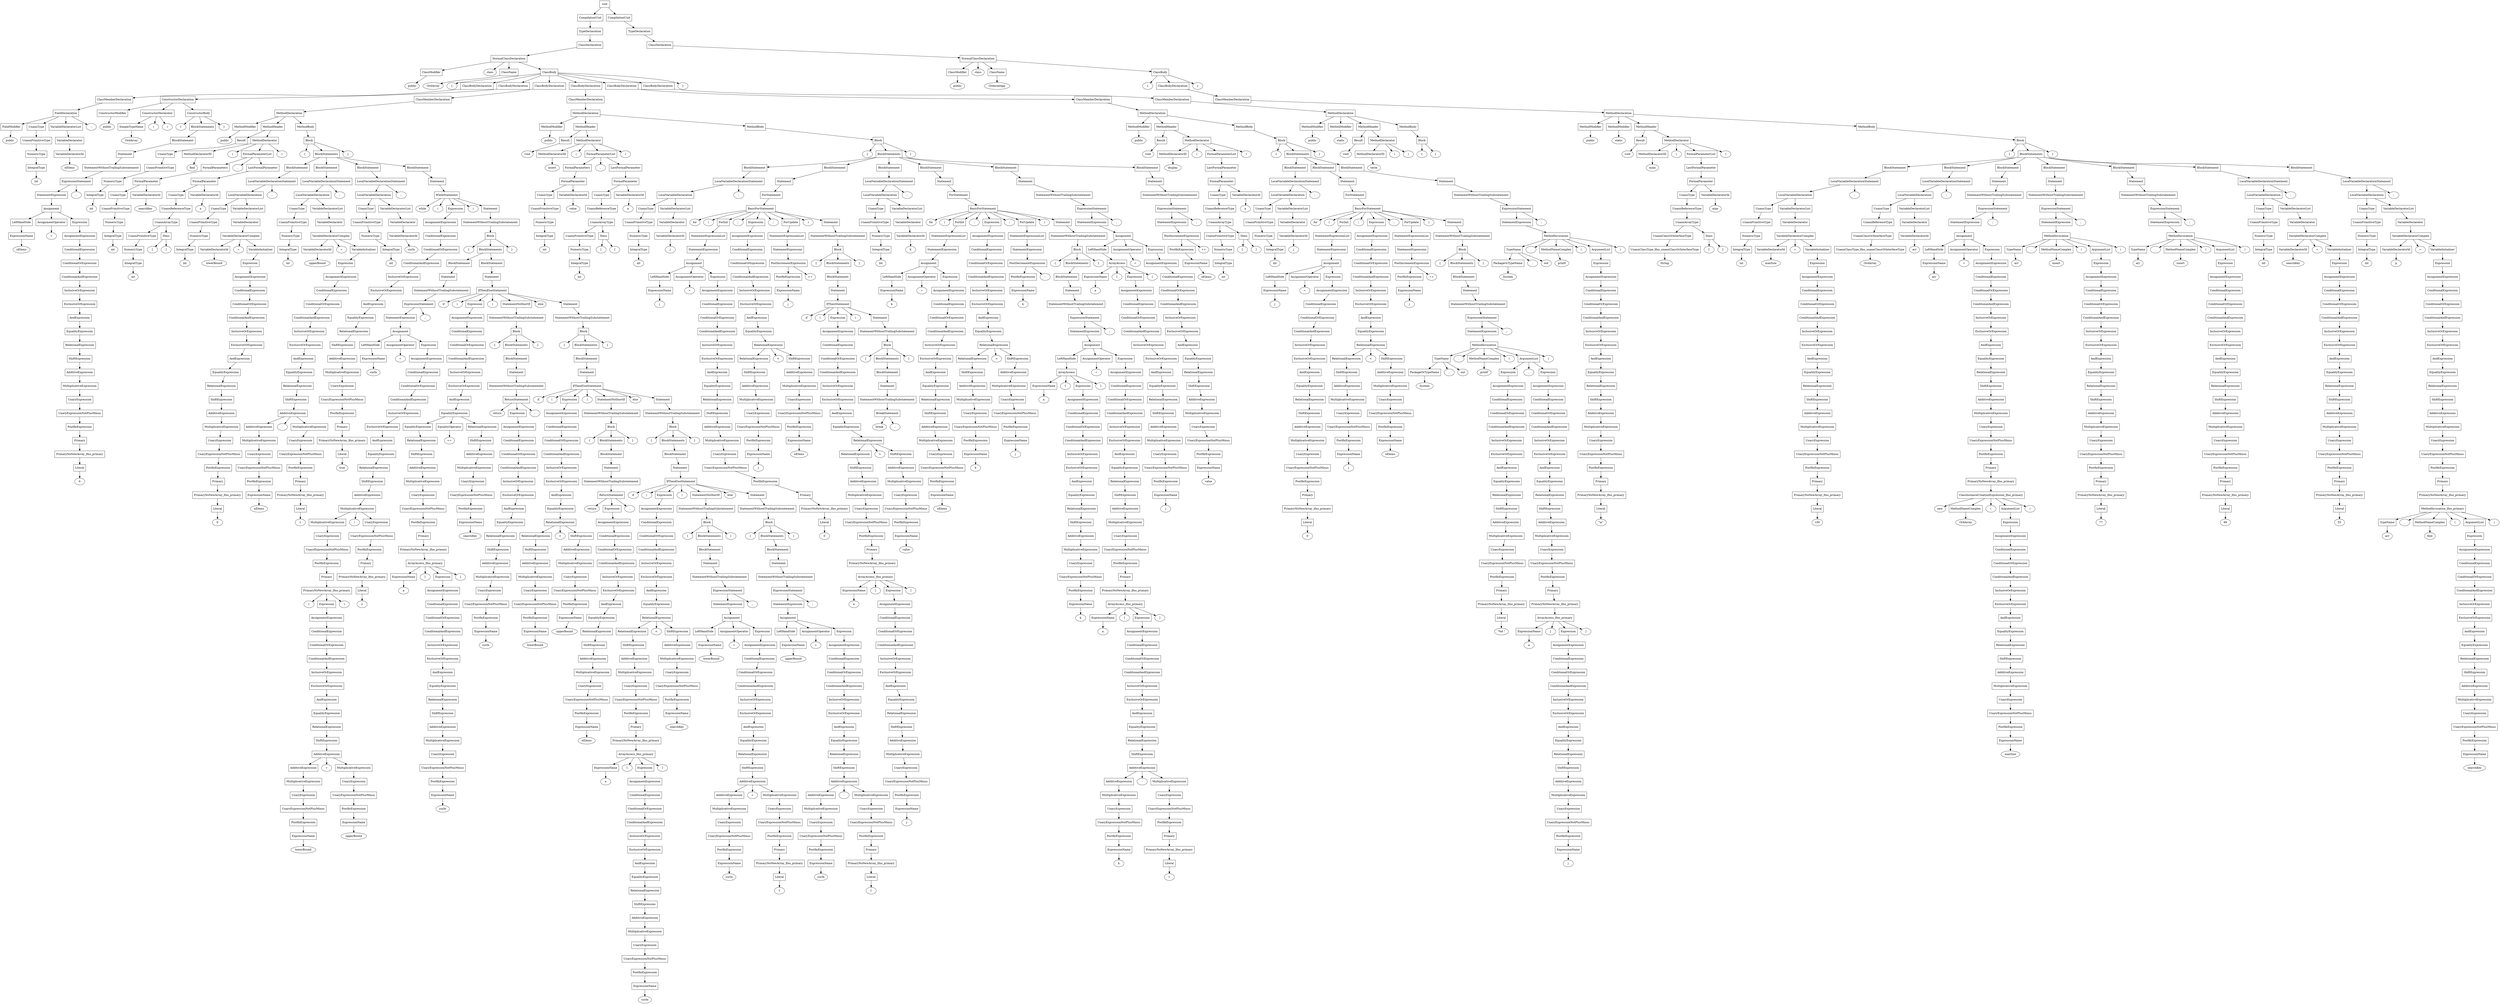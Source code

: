 digraph G {
	splines="TRUE";
	n_0 [label="root", shape="rectangle"]
	n_0 -> n_1
	n_1 [label="CompilationUnit", shape="rectangle"]
	n_1 -> n_3
	n_3 [label="TypeDeclaration", shape="rectangle"]
	n_3 -> n_5
	n_5 [label="ClassDeclaration", shape="rectangle"]
	n_5 -> n_7
	n_7 [label="NormalClassDeclaration", shape="rectangle"]
	n_7 -> n_9
	n_9 [label="ClassModifier", shape="rectangle"]
	n_9 -> n_17
	n_17 [label="public", shape="ellipse"]
	n_7 -> n_10
	n_10 [label="class", shape="ellipse"]
	n_7 -> n_11
	n_11 [label="ClassName", shape="rectangle"]
	n_11 -> n_18
	n_18 [label="OrdArray", shape="ellipse"]
	n_7 -> n_12
	n_12 [label="ClassBody", shape="rectangle"]
	n_12 -> n_19
	n_19 [label="{", shape="ellipse"]
	n_12 -> n_20
	n_20 [label="ClassBodyDeclaration", shape="rectangle"]
	n_20 -> n_32
	n_32 [label="ClassMemberDeclaration", shape="rectangle"]
	n_32 -> n_39
	n_39 [label="FieldDeclaration", shape="rectangle"]
	n_39 -> n_48
	n_48 [label="FieldModifier", shape="rectangle"]
	n_48 -> n_76
	n_76 [label="public", shape="ellipse"]
	n_39 -> n_49
	n_49 [label="UnannType", shape="rectangle"]
	n_49 -> n_77
	n_77 [label="UnannPrimitiveType", shape="rectangle"]
	n_77 -> n_103
	n_103 [label="NumericType", shape="rectangle"]
	n_103 -> n_144
	n_144 [label="IntegralType", shape="rectangle"]
	n_144 -> n_181
	n_181 [label="int", shape="ellipse"]
	n_39 -> n_50
	n_50 [label="VariableDeclaratorList", shape="rectangle"]
	n_50 -> n_78
	n_78 [label="VariableDeclarator", shape="rectangle"]
	n_78 -> n_104
	n_104 [label="VariableDeclaratorId", shape="rectangle"]
	n_104 -> n_145
	n_145 [label="nElems", shape="ellipse"]
	n_39 -> n_51
	n_51 [label=";", shape="ellipse"]
	n_12 -> n_21
	n_21 [label="ClassBodyDeclaration", shape="rectangle"]
	n_21 -> n_33
	n_33 [label="ConstructorDeclaration", shape="rectangle"]
	n_33 -> n_40
	n_40 [label="ConstructorModifier", shape="rectangle"]
	n_40 -> n_52
	n_52 [label="public", shape="ellipse"]
	n_33 -> n_41
	n_41 [label="ConstructorDeclarator", shape="rectangle"]
	n_41 -> n_53
	n_53 [label="SimpleTypeName", shape="rectangle"]
	n_53 -> n_79
	n_79 [label="OrdArray", shape="ellipse"]
	n_41 -> n_54
	n_54 [label="(", shape="ellipse"]
	n_41 -> n_55
	n_55 [label=")", shape="ellipse"]
	n_33 -> n_42
	n_42 [label="ConstructorBody", shape="rectangle"]
	n_42 -> n_56
	n_56 [label="{", shape="ellipse"]
	n_42 -> n_57
	n_57 [label="BlockStatements", shape="rectangle"]
	n_57 -> n_80
	n_80 [label="BlockStatement", shape="rectangle"]
	n_80 -> n_105
	n_105 [label="Statement", shape="rectangle"]
	n_105 -> n_146
	n_146 [label="StatementWithoutTrailingSubstatement", shape="rectangle"]
	n_146 -> n_182
	n_182 [label="ExpressionStatement", shape="rectangle"]
	n_182 -> n_210
	n_210 [label="StatementExpression", shape="rectangle"]
	n_210 -> n_255
	n_255 [label="Assignment", shape="rectangle"]
	n_255 -> n_303
	n_303 [label="LeftHandSide", shape="rectangle"]
	n_303 -> n_373
	n_373 [label="ExpressionName", shape="rectangle"]
	n_373 -> n_426
	n_426 [label="nElems", shape="ellipse"]
	n_255 -> n_304
	n_304 [label="AssignmentOperator", shape="rectangle"]
	n_304 -> n_374
	n_374 [label="=", shape="ellipse"]
	n_255 -> n_305
	n_305 [label="Expression", shape="rectangle"]
	n_305 -> n_375
	n_375 [label="AssignmentExpression", shape="rectangle"]
	n_375 -> n_427
	n_427 [label="ConditionalExpression", shape="rectangle"]
	n_427 -> n_514
	n_514 [label="ConditionalOrExpression", shape="rectangle"]
	n_514 -> n_578
	n_578 [label="ConditionalAndExpression", shape="rectangle"]
	n_578 -> n_623
	n_623 [label="InclusiveOrExpression", shape="rectangle"]
	n_623 -> n_657
	n_657 [label="ExclusiveOrExpression", shape="rectangle"]
	n_657 -> n_693
	n_693 [label="AndExpression", shape="rectangle"]
	n_693 -> n_724
	n_724 [label="EqualityExpression", shape="rectangle"]
	n_724 -> n_753
	n_753 [label="RelationalExpression", shape="rectangle"]
	n_753 -> n_786
	n_786 [label="ShiftExpression", shape="rectangle"]
	n_786 -> n_830
	n_830 [label="AdditiveExpression", shape="rectangle"]
	n_830 -> n_869
	n_869 [label="MultiplicativeExpression", shape="rectangle"]
	n_869 -> n_905
	n_905 [label="UnaryExpression", shape="rectangle"]
	n_905 -> n_944
	n_944 [label="UnaryExpressionNotPlusMinus", shape="rectangle"]
	n_944 -> n_980
	n_980 [label="PostfixExpression", shape="rectangle"]
	n_980 -> n_1019
	n_1019 [label="Primary", shape="rectangle"]
	n_1019 -> n_1059
	n_1059 [label="PrimaryNoNewArray_lfno_primary", shape="rectangle"]
	n_1059 -> n_1096
	n_1096 [label="Literal", shape="rectangle"]
	n_1096 -> n_1129
	n_1129 [label="0", shape="ellipse"]
	n_182 -> n_211
	n_211 [label=";", shape="ellipse"]
	n_42 -> n_58
	n_58 [label="}", shape="ellipse"]
	n_12 -> n_22
	n_22 [label="ClassBodyDeclaration", shape="rectangle"]
	n_22 -> n_34
	n_34 [label="ClassMemberDeclaration", shape="rectangle"]
	n_34 -> n_43
	n_43 [label="MethodDeclaration", shape="rectangle"]
	n_43 -> n_59
	n_59 [label="MethodModifier", shape="rectangle"]
	n_59 -> n_81
	n_81 [label="public", shape="ellipse"]
	n_43 -> n_60
	n_60 [label="MethodHeader", shape="rectangle"]
	n_60 -> n_82
	n_82 [label="Result", shape="rectangle"]
	n_82 -> n_106
	n_106 [label="UnannType", shape="rectangle"]
	n_106 -> n_147
	n_147 [label="UnannPrimitiveType", shape="rectangle"]
	n_147 -> n_183
	n_183 [label="NumericType", shape="rectangle"]
	n_183 -> n_212
	n_212 [label="IntegralType", shape="rectangle"]
	n_212 -> n_256
	n_256 [label="int", shape="ellipse"]
	n_60 -> n_83
	n_83 [label="MethodDeclarator", shape="rectangle"]
	n_83 -> n_107
	n_107 [label="MethodDeclaratorID", shape="rectangle"]
	n_107 -> n_148
	n_148 [label="find", shape="ellipse"]
	n_83 -> n_108
	n_108 [label="(", shape="ellipse"]
	n_83 -> n_109
	n_109 [label="FormalParameterList", shape="rectangle"]
	n_109 -> n_149
	n_149 [label="FormalParameters", shape="rectangle"]
	n_149 -> n_184
	n_184 [label="FormalParameter", shape="rectangle"]
	n_184 -> n_213
	n_213 [label="UnannType", shape="rectangle"]
	n_213 -> n_257
	n_257 [label="UnannPrimitiveType", shape="rectangle"]
	n_257 -> n_306
	n_306 [label="NumericType", shape="rectangle"]
	n_306 -> n_376
	n_376 [label="IntegralType", shape="rectangle"]
	n_376 -> n_428
	n_428 [label="int", shape="ellipse"]
	n_184 -> n_214
	n_214 [label="VariableDeclaratorId", shape="rectangle"]
	n_214 -> n_258
	n_258 [label="searchKey", shape="ellipse"]
	n_109 -> n_150
	n_150 [label=",", shape="ellipse"]
	n_109 -> n_151
	n_151 [label="LastFormalParameter", shape="rectangle"]
	n_151 -> n_185
	n_185 [label="FormalParameter", shape="rectangle"]
	n_185 -> n_215
	n_215 [label="UnannType", shape="rectangle"]
	n_215 -> n_259
	n_259 [label="UnannReferenceType", shape="rectangle"]
	n_259 -> n_307
	n_307 [label="UnannArrayType", shape="rectangle"]
	n_307 -> n_377
	n_377 [label="UnannPrimitiveType", shape="rectangle"]
	n_377 -> n_429
	n_429 [label="NumericType", shape="rectangle"]
	n_429 -> n_515
	n_515 [label="IntegralType", shape="rectangle"]
	n_515 -> n_579
	n_579 [label="int", shape="ellipse"]
	n_307 -> n_378
	n_378 [label="Dims", shape="rectangle"]
	n_378 -> n_430
	n_430 [label="[", shape="ellipse"]
	n_378 -> n_431
	n_431 [label="]", shape="ellipse"]
	n_185 -> n_216
	n_216 [label="VariableDeclaratorId", shape="rectangle"]
	n_216 -> n_260
	n_260 [label="a", shape="ellipse"]
	n_83 -> n_110
	n_110 [label=")", shape="ellipse"]
	n_43 -> n_61
	n_61 [label="MethodBody", shape="rectangle"]
	n_61 -> n_84
	n_84 [label="Block", shape="rectangle"]
	n_84 -> n_111
	n_111 [label="{", shape="ellipse"]
	n_84 -> n_112
	n_112 [label="BlockStatements", shape="rectangle"]
	n_112 -> n_152
	n_152 [label="BlockStatement", shape="rectangle"]
	n_152 -> n_186
	n_186 [label="LocalVariableDeclarationStatement", shape="rectangle"]
	n_186 -> n_217
	n_217 [label="LocalVariableDeclaration", shape="rectangle"]
	n_217 -> n_261
	n_261 [label="UnannType", shape="rectangle"]
	n_261 -> n_308
	n_308 [label="UnannPrimitiveType", shape="rectangle"]
	n_308 -> n_379
	n_379 [label="NumericType", shape="rectangle"]
	n_379 -> n_432
	n_432 [label="IntegralType", shape="rectangle"]
	n_432 -> n_516
	n_516 [label="int", shape="ellipse"]
	n_217 -> n_262
	n_262 [label="VariableDeclaratorList", shape="rectangle"]
	n_262 -> n_309
	n_309 [label="VariableDeclarator", shape="rectangle"]
	n_309 -> n_380
	n_380 [label="VariableDeclaratorComplex", shape="rectangle"]
	n_380 -> n_433
	n_433 [label="VariableDeclaratorId", shape="rectangle"]
	n_433 -> n_517
	n_517 [label="lowerBound", shape="ellipse"]
	n_380 -> n_434
	n_434 [label="=", shape="ellipse"]
	n_380 -> n_435
	n_435 [label="VariableInitializer", shape="rectangle"]
	n_435 -> n_518
	n_518 [label="Expression", shape="rectangle"]
	n_518 -> n_580
	n_580 [label="AssignmentExpression", shape="rectangle"]
	n_580 -> n_624
	n_624 [label="ConditionalExpression", shape="rectangle"]
	n_624 -> n_658
	n_658 [label="ConditionalOrExpression", shape="rectangle"]
	n_658 -> n_694
	n_694 [label="ConditionalAndExpression", shape="rectangle"]
	n_694 -> n_725
	n_725 [label="InclusiveOrExpression", shape="rectangle"]
	n_725 -> n_754
	n_754 [label="ExclusiveOrExpression", shape="rectangle"]
	n_754 -> n_787
	n_787 [label="AndExpression", shape="rectangle"]
	n_787 -> n_831
	n_831 [label="EqualityExpression", shape="rectangle"]
	n_831 -> n_870
	n_870 [label="RelationalExpression", shape="rectangle"]
	n_870 -> n_906
	n_906 [label="ShiftExpression", shape="rectangle"]
	n_906 -> n_945
	n_945 [label="AdditiveExpression", shape="rectangle"]
	n_945 -> n_981
	n_981 [label="MultiplicativeExpression", shape="rectangle"]
	n_981 -> n_1020
	n_1020 [label="UnaryExpression", shape="rectangle"]
	n_1020 -> n_1060
	n_1060 [label="UnaryExpressionNotPlusMinus", shape="rectangle"]
	n_1060 -> n_1097
	n_1097 [label="PostfixExpression", shape="rectangle"]
	n_1097 -> n_1130
	n_1130 [label="Primary", shape="rectangle"]
	n_1130 -> n_1158
	n_1158 [label="PrimaryNoNewArray_lfno_primary", shape="rectangle"]
	n_1158 -> n_1191
	n_1191 [label="Literal", shape="rectangle"]
	n_1191 -> n_1226
	n_1226 [label="0", shape="ellipse"]
	n_186 -> n_218
	n_218 [label=";", shape="ellipse"]
	n_112 -> n_153
	n_153 [label="BlockStatement", shape="rectangle"]
	n_153 -> n_187
	n_187 [label="LocalVariableDeclarationStatement", shape="rectangle"]
	n_187 -> n_219
	n_219 [label="LocalVariableDeclaration", shape="rectangle"]
	n_219 -> n_263
	n_263 [label="UnannType", shape="rectangle"]
	n_263 -> n_310
	n_310 [label="UnannPrimitiveType", shape="rectangle"]
	n_310 -> n_381
	n_381 [label="NumericType", shape="rectangle"]
	n_381 -> n_436
	n_436 [label="IntegralType", shape="rectangle"]
	n_436 -> n_519
	n_519 [label="int", shape="ellipse"]
	n_219 -> n_264
	n_264 [label="VariableDeclaratorList", shape="rectangle"]
	n_264 -> n_311
	n_311 [label="VariableDeclarator", shape="rectangle"]
	n_311 -> n_382
	n_382 [label="VariableDeclaratorComplex", shape="rectangle"]
	n_382 -> n_437
	n_437 [label="VariableDeclaratorId", shape="rectangle"]
	n_437 -> n_520
	n_520 [label="upperBound", shape="ellipse"]
	n_382 -> n_438
	n_438 [label="=", shape="ellipse"]
	n_382 -> n_439
	n_439 [label="VariableInitializer", shape="rectangle"]
	n_439 -> n_521
	n_521 [label="Expression", shape="rectangle"]
	n_521 -> n_581
	n_581 [label="AssignmentExpression", shape="rectangle"]
	n_581 -> n_625
	n_625 [label="ConditionalExpression", shape="rectangle"]
	n_625 -> n_659
	n_659 [label="ConditionalOrExpression", shape="rectangle"]
	n_659 -> n_695
	n_695 [label="ConditionalAndExpression", shape="rectangle"]
	n_695 -> n_726
	n_726 [label="InclusiveOrExpression", shape="rectangle"]
	n_726 -> n_755
	n_755 [label="ExclusiveOrExpression", shape="rectangle"]
	n_755 -> n_788
	n_788 [label="AndExpression", shape="rectangle"]
	n_788 -> n_832
	n_832 [label="EqualityExpression", shape="rectangle"]
	n_832 -> n_871
	n_871 [label="RelationalExpression", shape="rectangle"]
	n_871 -> n_907
	n_907 [label="ShiftExpression", shape="rectangle"]
	n_907 -> n_946
	n_946 [label="AdditiveExpression", shape="rectangle"]
	n_946 -> n_982
	n_982 [label="AdditiveExpression", shape="rectangle"]
	n_982 -> n_1021
	n_1021 [label="MultiplicativeExpression", shape="rectangle"]
	n_1021 -> n_1061
	n_1061 [label="UnaryExpression", shape="rectangle"]
	n_1061 -> n_1098
	n_1098 [label="UnaryExpressionNotPlusMinus", shape="rectangle"]
	n_1098 -> n_1131
	n_1131 [label="PostfixExpression", shape="rectangle"]
	n_1131 -> n_1159
	n_1159 [label="ExpressionName", shape="rectangle"]
	n_1159 -> n_1192
	n_1192 [label="nElems", shape="ellipse"]
	n_946 -> n_983
	n_983 [label="-", shape="ellipse"]
	n_946 -> n_984
	n_984 [label="MultiplicativeExpression", shape="rectangle"]
	n_984 -> n_1022
	n_1022 [label="UnaryExpression", shape="rectangle"]
	n_1022 -> n_1062
	n_1062 [label="UnaryExpressionNotPlusMinus", shape="rectangle"]
	n_1062 -> n_1099
	n_1099 [label="PostfixExpression", shape="rectangle"]
	n_1099 -> n_1132
	n_1132 [label="Primary", shape="rectangle"]
	n_1132 -> n_1160
	n_1160 [label="PrimaryNoNewArray_lfno_primary", shape="rectangle"]
	n_1160 -> n_1193
	n_1193 [label="Literal", shape="rectangle"]
	n_1193 -> n_1227
	n_1227 [label="1", shape="ellipse"]
	n_187 -> n_220
	n_220 [label=";", shape="ellipse"]
	n_112 -> n_154
	n_154 [label="BlockStatement", shape="rectangle"]
	n_154 -> n_188
	n_188 [label="LocalVariableDeclarationStatement", shape="rectangle"]
	n_188 -> n_221
	n_221 [label="LocalVariableDeclaration", shape="rectangle"]
	n_221 -> n_265
	n_265 [label="UnannType", shape="rectangle"]
	n_265 -> n_312
	n_312 [label="UnannPrimitiveType", shape="rectangle"]
	n_312 -> n_383
	n_383 [label="NumericType", shape="rectangle"]
	n_383 -> n_440
	n_440 [label="IntegralType", shape="rectangle"]
	n_440 -> n_522
	n_522 [label="int", shape="ellipse"]
	n_221 -> n_266
	n_266 [label="VariableDeclaratorList", shape="rectangle"]
	n_266 -> n_313
	n_313 [label="VariableDeclarator", shape="rectangle"]
	n_313 -> n_384
	n_384 [label="VariableDeclaratorId", shape="rectangle"]
	n_384 -> n_441
	n_441 [label="curIn", shape="ellipse"]
	n_188 -> n_222
	n_222 [label=";", shape="ellipse"]
	n_112 -> n_155
	n_155 [label="BlockStatement", shape="rectangle"]
	n_155 -> n_189
	n_189 [label="Statement", shape="rectangle"]
	n_189 -> n_223
	n_223 [label="WhileStatement", shape="rectangle"]
	n_223 -> n_267
	n_267 [label="while", shape="ellipse"]
	n_223 -> n_268
	n_268 [label="(", shape="ellipse"]
	n_223 -> n_269
	n_269 [label="Expression", shape="rectangle"]
	n_269 -> n_314
	n_314 [label="AssignmentExpression", shape="rectangle"]
	n_314 -> n_385
	n_385 [label="ConditionalExpression", shape="rectangle"]
	n_385 -> n_442
	n_442 [label="ConditionalOrExpression", shape="rectangle"]
	n_442 -> n_523
	n_523 [label="ConditionalAndExpression", shape="rectangle"]
	n_523 -> n_582
	n_582 [label="InclusiveOrExpression", shape="rectangle"]
	n_582 -> n_626
	n_626 [label="ExclusiveOrExpression", shape="rectangle"]
	n_626 -> n_660
	n_660 [label="AndExpression", shape="rectangle"]
	n_660 -> n_696
	n_696 [label="EqualityExpression", shape="rectangle"]
	n_696 -> n_727
	n_727 [label="RelationalExpression", shape="rectangle"]
	n_727 -> n_756
	n_756 [label="ShiftExpression", shape="rectangle"]
	n_756 -> n_789
	n_789 [label="AdditiveExpression", shape="rectangle"]
	n_789 -> n_833
	n_833 [label="MultiplicativeExpression", shape="rectangle"]
	n_833 -> n_872
	n_872 [label="UnaryExpression", shape="rectangle"]
	n_872 -> n_908
	n_908 [label="UnaryExpressionNotPlusMinus", shape="rectangle"]
	n_908 -> n_947
	n_947 [label="PostfixExpression", shape="rectangle"]
	n_947 -> n_985
	n_985 [label="Primary", shape="rectangle"]
	n_985 -> n_1023
	n_1023 [label="PrimaryNoNewArray_lfno_primary", shape="rectangle"]
	n_1023 -> n_1063
	n_1063 [label="Literal", shape="rectangle"]
	n_1063 -> n_1100
	n_1100 [label="true", shape="ellipse"]
	n_223 -> n_270
	n_270 [label=")", shape="ellipse"]
	n_223 -> n_271
	n_271 [label="Statement", shape="rectangle"]
	n_271 -> n_315
	n_315 [label="StatementWithoutTrailingSubstatement", shape="rectangle"]
	n_315 -> n_386
	n_386 [label="Block", shape="rectangle"]
	n_386 -> n_443
	n_443 [label="{", shape="ellipse"]
	n_386 -> n_444
	n_444 [label="BlockStatements", shape="rectangle"]
	n_444 -> n_524
	n_524 [label="BlockStatement", shape="rectangle"]
	n_524 -> n_583
	n_583 [label="Statement", shape="rectangle"]
	n_583 -> n_627
	n_627 [label="StatementWithoutTrailingSubstatement", shape="rectangle"]
	n_627 -> n_661
	n_661 [label="ExpressionStatement", shape="rectangle"]
	n_661 -> n_697
	n_697 [label="StatementExpression", shape="rectangle"]
	n_697 -> n_728
	n_728 [label="Assignment", shape="rectangle"]
	n_728 -> n_757
	n_757 [label="LeftHandSide", shape="rectangle"]
	n_757 -> n_790
	n_790 [label="ExpressionName", shape="rectangle"]
	n_790 -> n_834
	n_834 [label="curIn", shape="ellipse"]
	n_728 -> n_758
	n_758 [label="AssignmentOperator", shape="rectangle"]
	n_758 -> n_791
	n_791 [label="=", shape="ellipse"]
	n_728 -> n_759
	n_759 [label="Expression", shape="rectangle"]
	n_759 -> n_792
	n_792 [label="AssignmentExpression", shape="rectangle"]
	n_792 -> n_835
	n_835 [label="ConditionalExpression", shape="rectangle"]
	n_835 -> n_873
	n_873 [label="ConditionalOrExpression", shape="rectangle"]
	n_873 -> n_909
	n_909 [label="ConditionalAndExpression", shape="rectangle"]
	n_909 -> n_948
	n_948 [label="InclusiveOrExpression", shape="rectangle"]
	n_948 -> n_986
	n_986 [label="ExclusiveOrExpression", shape="rectangle"]
	n_986 -> n_1024
	n_1024 [label="AndExpression", shape="rectangle"]
	n_1024 -> n_1064
	n_1064 [label="EqualityExpression", shape="rectangle"]
	n_1064 -> n_1101
	n_1101 [label="RelationalExpression", shape="rectangle"]
	n_1101 -> n_1133
	n_1133 [label="ShiftExpression", shape="rectangle"]
	n_1133 -> n_1161
	n_1161 [label="AdditiveExpression", shape="rectangle"]
	n_1161 -> n_1194
	n_1194 [label="MultiplicativeExpression", shape="rectangle"]
	n_1194 -> n_1228
	n_1228 [label="MultiplicativeExpression", shape="rectangle"]
	n_1228 -> n_1260
	n_1260 [label="UnaryExpression", shape="rectangle"]
	n_1260 -> n_1288
	n_1288 [label="UnaryExpressionNotPlusMinus", shape="rectangle"]
	n_1288 -> n_1306
	n_1306 [label="PostfixExpression", shape="rectangle"]
	n_1306 -> n_1323
	n_1323 [label="Primary", shape="rectangle"]
	n_1323 -> n_1343
	n_1343 [label="PrimaryNoNewArray_lfno_primary", shape="rectangle"]
	n_1343 -> n_1364
	n_1364 [label="(", shape="ellipse"]
	n_1343 -> n_1365
	n_1365 [label="Expression", shape="rectangle"]
	n_1365 -> n_1386
	n_1386 [label="AssignmentExpression", shape="rectangle"]
	n_1386 -> n_1405
	n_1405 [label="ConditionalExpression", shape="rectangle"]
	n_1405 -> n_1430
	n_1430 [label="ConditionalOrExpression", shape="rectangle"]
	n_1430 -> n_1449
	n_1449 [label="ConditionalAndExpression", shape="rectangle"]
	n_1449 -> n_1463
	n_1463 [label="InclusiveOrExpression", shape="rectangle"]
	n_1463 -> n_1475
	n_1475 [label="ExclusiveOrExpression", shape="rectangle"]
	n_1475 -> n_1487
	n_1487 [label="AndExpression", shape="rectangle"]
	n_1487 -> n_1499
	n_1499 [label="EqualityExpression", shape="rectangle"]
	n_1499 -> n_1511
	n_1511 [label="RelationalExpression", shape="rectangle"]
	n_1511 -> n_1523
	n_1523 [label="ShiftExpression", shape="rectangle"]
	n_1523 -> n_1534
	n_1534 [label="AdditiveExpression", shape="rectangle"]
	n_1534 -> n_1544
	n_1544 [label="AdditiveExpression", shape="rectangle"]
	n_1544 -> n_1558
	n_1558 [label="MultiplicativeExpression", shape="rectangle"]
	n_1558 -> n_1570
	n_1570 [label="UnaryExpression", shape="rectangle"]
	n_1570 -> n_1584
	n_1584 [label="UnaryExpressionNotPlusMinus", shape="rectangle"]
	n_1584 -> n_1596
	n_1596 [label="PostfixExpression", shape="rectangle"]
	n_1596 -> n_1607
	n_1607 [label="ExpressionName", shape="rectangle"]
	n_1607 -> n_1617
	n_1617 [label="lowerBound", shape="ellipse"]
	n_1534 -> n_1545
	n_1545 [label="+", shape="ellipse"]
	n_1534 -> n_1546
	n_1546 [label="MultiplicativeExpression", shape="rectangle"]
	n_1546 -> n_1559
	n_1559 [label="UnaryExpression", shape="rectangle"]
	n_1559 -> n_1571
	n_1571 [label="UnaryExpressionNotPlusMinus", shape="rectangle"]
	n_1571 -> n_1585
	n_1585 [label="PostfixExpression", shape="rectangle"]
	n_1585 -> n_1597
	n_1597 [label="ExpressionName", shape="rectangle"]
	n_1597 -> n_1608
	n_1608 [label="upperBound", shape="ellipse"]
	n_1343 -> n_1366
	n_1366 [label=")", shape="ellipse"]
	n_1194 -> n_1229
	n_1229 [label="/", shape="ellipse"]
	n_1194 -> n_1230
	n_1230 [label="UnaryExpression", shape="rectangle"]
	n_1230 -> n_1261
	n_1261 [label="UnaryExpressionNotPlusMinus", shape="rectangle"]
	n_1261 -> n_1289
	n_1289 [label="PostfixExpression", shape="rectangle"]
	n_1289 -> n_1307
	n_1307 [label="Primary", shape="rectangle"]
	n_1307 -> n_1324
	n_1324 [label="PrimaryNoNewArray_lfno_primary", shape="rectangle"]
	n_1324 -> n_1344
	n_1344 [label="Literal", shape="rectangle"]
	n_1344 -> n_1367
	n_1367 [label="2", shape="ellipse"]
	n_661 -> n_698
	n_698 [label=";", shape="ellipse"]
	n_444 -> n_525
	n_525 [label="BlockStatement", shape="rectangle"]
	n_525 -> n_584
	n_584 [label="Statement", shape="rectangle"]
	n_584 -> n_628
	n_628 [label="IfThenElseStatement", shape="rectangle"]
	n_628 -> n_662
	n_662 [label="if", shape="ellipse"]
	n_628 -> n_663
	n_663 [label="(", shape="ellipse"]
	n_628 -> n_664
	n_664 [label="Expression", shape="rectangle"]
	n_664 -> n_699
	n_699 [label="AssignmentExpression", shape="rectangle"]
	n_699 -> n_729
	n_729 [label="ConditionalExpression", shape="rectangle"]
	n_729 -> n_760
	n_760 [label="ConditionalOrExpression", shape="rectangle"]
	n_760 -> n_793
	n_793 [label="ConditionalAndExpression", shape="rectangle"]
	n_793 -> n_836
	n_836 [label="InclusiveOrExpression", shape="rectangle"]
	n_836 -> n_874
	n_874 [label="ExclusiveOrExpression", shape="rectangle"]
	n_874 -> n_910
	n_910 [label="AndExpression", shape="rectangle"]
	n_910 -> n_949
	n_949 [label="EqualityExpression", shape="rectangle"]
	n_949 -> n_987
	n_987 [label="EqualityExpression", shape="rectangle"]
	n_987 -> n_1025
	n_1025 [label="RelationalExpression", shape="rectangle"]
	n_1025 -> n_1065
	n_1065 [label="ShiftExpression", shape="rectangle"]
	n_1065 -> n_1102
	n_1102 [label="AdditiveExpression", shape="rectangle"]
	n_1102 -> n_1134
	n_1134 [label="MultiplicativeExpression", shape="rectangle"]
	n_1134 -> n_1162
	n_1162 [label="UnaryExpression", shape="rectangle"]
	n_1162 -> n_1195
	n_1195 [label="UnaryExpressionNotPlusMinus", shape="rectangle"]
	n_1195 -> n_1231
	n_1231 [label="PostfixExpression", shape="rectangle"]
	n_1231 -> n_1262
	n_1262 [label="Primary", shape="rectangle"]
	n_1262 -> n_1290
	n_1290 [label="PrimaryNoNewArray_lfno_primary", shape="rectangle"]
	n_1290 -> n_1308
	n_1308 [label="ArrayAccess_lfno_primary", shape="rectangle"]
	n_1308 -> n_1325
	n_1325 [label="ExpressionName", shape="rectangle"]
	n_1325 -> n_1345
	n_1345 [label="a", shape="ellipse"]
	n_1308 -> n_1326
	n_1326 [label="[", shape="ellipse"]
	n_1308 -> n_1327
	n_1327 [label="Expression", shape="rectangle"]
	n_1327 -> n_1346
	n_1346 [label="AssignmentExpression", shape="rectangle"]
	n_1346 -> n_1368
	n_1368 [label="ConditionalExpression", shape="rectangle"]
	n_1368 -> n_1387
	n_1387 [label="ConditionalOrExpression", shape="rectangle"]
	n_1387 -> n_1406
	n_1406 [label="ConditionalAndExpression", shape="rectangle"]
	n_1406 -> n_1431
	n_1431 [label="InclusiveOrExpression", shape="rectangle"]
	n_1431 -> n_1450
	n_1450 [label="ExclusiveOrExpression", shape="rectangle"]
	n_1450 -> n_1464
	n_1464 [label="AndExpression", shape="rectangle"]
	n_1464 -> n_1476
	n_1476 [label="EqualityExpression", shape="rectangle"]
	n_1476 -> n_1488
	n_1488 [label="RelationalExpression", shape="rectangle"]
	n_1488 -> n_1500
	n_1500 [label="ShiftExpression", shape="rectangle"]
	n_1500 -> n_1512
	n_1512 [label="AdditiveExpression", shape="rectangle"]
	n_1512 -> n_1524
	n_1524 [label="MultiplicativeExpression", shape="rectangle"]
	n_1524 -> n_1535
	n_1535 [label="UnaryExpression", shape="rectangle"]
	n_1535 -> n_1547
	n_1547 [label="UnaryExpressionNotPlusMinus", shape="rectangle"]
	n_1547 -> n_1560
	n_1560 [label="PostfixExpression", shape="rectangle"]
	n_1560 -> n_1572
	n_1572 [label="ExpressionName", shape="rectangle"]
	n_1572 -> n_1586
	n_1586 [label="curIn", shape="ellipse"]
	n_1308 -> n_1328
	n_1328 [label="]", shape="ellipse"]
	n_949 -> n_988
	n_988 [label="EqualityOperator", shape="rectangle"]
	n_988 -> n_1026
	n_1026 [label="==", shape="ellipse"]
	n_949 -> n_989
	n_989 [label="RelationalExpression", shape="rectangle"]
	n_989 -> n_1027
	n_1027 [label="ShiftExpression", shape="rectangle"]
	n_1027 -> n_1066
	n_1066 [label="AdditiveExpression", shape="rectangle"]
	n_1066 -> n_1103
	n_1103 [label="MultiplicativeExpression", shape="rectangle"]
	n_1103 -> n_1135
	n_1135 [label="UnaryExpression", shape="rectangle"]
	n_1135 -> n_1163
	n_1163 [label="UnaryExpressionNotPlusMinus", shape="rectangle"]
	n_1163 -> n_1196
	n_1196 [label="PostfixExpression", shape="rectangle"]
	n_1196 -> n_1232
	n_1232 [label="ExpressionName", shape="rectangle"]
	n_1232 -> n_1263
	n_1263 [label="searchKey", shape="ellipse"]
	n_628 -> n_665
	n_665 [label=")", shape="ellipse"]
	n_628 -> n_666
	n_666 [label="StatementNoShortIf", shape="rectangle"]
	n_666 -> n_700
	n_700 [label="StatementWithoutTrailingSubstatement", shape="rectangle"]
	n_700 -> n_730
	n_730 [label="Block", shape="rectangle"]
	n_730 -> n_761
	n_761 [label="{", shape="ellipse"]
	n_730 -> n_762
	n_762 [label="BlockStatements", shape="rectangle"]
	n_762 -> n_794
	n_794 [label="BlockStatement", shape="rectangle"]
	n_794 -> n_837
	n_837 [label="Statement", shape="rectangle"]
	n_837 -> n_875
	n_875 [label="StatementWithoutTrailingSubstatement", shape="rectangle"]
	n_875 -> n_911
	n_911 [label="ReturnStatement", shape="rectangle"]
	n_911 -> n_950
	n_950 [label="return", shape="ellipse"]
	n_911 -> n_951
	n_951 [label="Expression", shape="rectangle"]
	n_951 -> n_990
	n_990 [label="AssignmentExpression", shape="rectangle"]
	n_990 -> n_1028
	n_1028 [label="ConditionalExpression", shape="rectangle"]
	n_1028 -> n_1067
	n_1067 [label="ConditionalOrExpression", shape="rectangle"]
	n_1067 -> n_1104
	n_1104 [label="ConditionalAndExpression", shape="rectangle"]
	n_1104 -> n_1136
	n_1136 [label="InclusiveOrExpression", shape="rectangle"]
	n_1136 -> n_1164
	n_1164 [label="ExclusiveOrExpression", shape="rectangle"]
	n_1164 -> n_1197
	n_1197 [label="AndExpression", shape="rectangle"]
	n_1197 -> n_1233
	n_1233 [label="EqualityExpression", shape="rectangle"]
	n_1233 -> n_1264
	n_1264 [label="RelationalExpression", shape="rectangle"]
	n_1264 -> n_1291
	n_1291 [label="ShiftExpression", shape="rectangle"]
	n_1291 -> n_1309
	n_1309 [label="AdditiveExpression", shape="rectangle"]
	n_1309 -> n_1329
	n_1329 [label="MultiplicativeExpression", shape="rectangle"]
	n_1329 -> n_1347
	n_1347 [label="UnaryExpression", shape="rectangle"]
	n_1347 -> n_1369
	n_1369 [label="UnaryExpressionNotPlusMinus", shape="rectangle"]
	n_1369 -> n_1388
	n_1388 [label="PostfixExpression", shape="rectangle"]
	n_1388 -> n_1407
	n_1407 [label="ExpressionName", shape="rectangle"]
	n_1407 -> n_1432
	n_1432 [label="curIn", shape="ellipse"]
	n_911 -> n_952
	n_952 [label=";", shape="ellipse"]
	n_730 -> n_763
	n_763 [label="}", shape="ellipse"]
	n_628 -> n_667
	n_667 [label="else", shape="ellipse"]
	n_628 -> n_668
	n_668 [label="Statement", shape="rectangle"]
	n_668 -> n_701
	n_701 [label="StatementWithoutTrailingSubstatement", shape="rectangle"]
	n_701 -> n_731
	n_731 [label="Block", shape="rectangle"]
	n_731 -> n_764
	n_764 [label="{", shape="ellipse"]
	n_731 -> n_765
	n_765 [label="BlockStatements", shape="rectangle"]
	n_765 -> n_795
	n_795 [label="BlockStatement", shape="rectangle"]
	n_795 -> n_838
	n_838 [label="Statement", shape="rectangle"]
	n_838 -> n_876
	n_876 [label="IfThenElseStatement", shape="rectangle"]
	n_876 -> n_912
	n_912 [label="if", shape="ellipse"]
	n_876 -> n_913
	n_913 [label="(", shape="ellipse"]
	n_876 -> n_914
	n_914 [label="Expression", shape="rectangle"]
	n_914 -> n_953
	n_953 [label="AssignmentExpression", shape="rectangle"]
	n_953 -> n_991
	n_991 [label="ConditionalExpression", shape="rectangle"]
	n_991 -> n_1029
	n_1029 [label="ConditionalOrExpression", shape="rectangle"]
	n_1029 -> n_1068
	n_1068 [label="ConditionalAndExpression", shape="rectangle"]
	n_1068 -> n_1105
	n_1105 [label="InclusiveOrExpression", shape="rectangle"]
	n_1105 -> n_1137
	n_1137 [label="ExclusiveOrExpression", shape="rectangle"]
	n_1137 -> n_1165
	n_1165 [label="AndExpression", shape="rectangle"]
	n_1165 -> n_1198
	n_1198 [label="EqualityExpression", shape="rectangle"]
	n_1198 -> n_1234
	n_1234 [label="RelationalExpression", shape="rectangle"]
	n_1234 -> n_1265
	n_1265 [label="RelationalExpression", shape="rectangle"]
	n_1265 -> n_1292
	n_1292 [label="ShiftExpression", shape="rectangle"]
	n_1292 -> n_1310
	n_1310 [label="AdditiveExpression", shape="rectangle"]
	n_1310 -> n_1330
	n_1330 [label="MultiplicativeExpression", shape="rectangle"]
	n_1330 -> n_1348
	n_1348 [label="UnaryExpression", shape="rectangle"]
	n_1348 -> n_1370
	n_1370 [label="UnaryExpressionNotPlusMinus", shape="rectangle"]
	n_1370 -> n_1389
	n_1389 [label="PostfixExpression", shape="rectangle"]
	n_1389 -> n_1408
	n_1408 [label="ExpressionName", shape="rectangle"]
	n_1408 -> n_1433
	n_1433 [label="lowerBound", shape="ellipse"]
	n_1234 -> n_1266
	n_1266 [label=">", shape="ellipse"]
	n_1234 -> n_1267
	n_1267 [label="ShiftExpression", shape="rectangle"]
	n_1267 -> n_1293
	n_1293 [label="AdditiveExpression", shape="rectangle"]
	n_1293 -> n_1311
	n_1311 [label="MultiplicativeExpression", shape="rectangle"]
	n_1311 -> n_1331
	n_1331 [label="UnaryExpression", shape="rectangle"]
	n_1331 -> n_1349
	n_1349 [label="UnaryExpressionNotPlusMinus", shape="rectangle"]
	n_1349 -> n_1371
	n_1371 [label="PostfixExpression", shape="rectangle"]
	n_1371 -> n_1390
	n_1390 [label="ExpressionName", shape="rectangle"]
	n_1390 -> n_1409
	n_1409 [label="upperBound", shape="ellipse"]
	n_876 -> n_915
	n_915 [label=")", shape="ellipse"]
	n_876 -> n_916
	n_916 [label="StatementNoShortIf", shape="rectangle"]
	n_916 -> n_954
	n_954 [label="StatementWithoutTrailingSubstatement", shape="rectangle"]
	n_954 -> n_992
	n_992 [label="Block", shape="rectangle"]
	n_992 -> n_1030
	n_1030 [label="{", shape="ellipse"]
	n_992 -> n_1031
	n_1031 [label="BlockStatements", shape="rectangle"]
	n_1031 -> n_1069
	n_1069 [label="BlockStatement", shape="rectangle"]
	n_1069 -> n_1106
	n_1106 [label="Statement", shape="rectangle"]
	n_1106 -> n_1138
	n_1138 [label="StatementWithoutTrailingSubstatement", shape="rectangle"]
	n_1138 -> n_1166
	n_1166 [label="ReturnStatement", shape="rectangle"]
	n_1166 -> n_1199
	n_1199 [label="return", shape="ellipse"]
	n_1166 -> n_1200
	n_1200 [label="Expression", shape="rectangle"]
	n_1200 -> n_1235
	n_1235 [label="AssignmentExpression", shape="rectangle"]
	n_1235 -> n_1268
	n_1268 [label="ConditionalExpression", shape="rectangle"]
	n_1268 -> n_1294
	n_1294 [label="ConditionalOrExpression", shape="rectangle"]
	n_1294 -> n_1312
	n_1312 [label="ConditionalAndExpression", shape="rectangle"]
	n_1312 -> n_1332
	n_1332 [label="InclusiveOrExpression", shape="rectangle"]
	n_1332 -> n_1350
	n_1350 [label="ExclusiveOrExpression", shape="rectangle"]
	n_1350 -> n_1372
	n_1372 [label="AndExpression", shape="rectangle"]
	n_1372 -> n_1391
	n_1391 [label="EqualityExpression", shape="rectangle"]
	n_1391 -> n_1410
	n_1410 [label="RelationalExpression", shape="rectangle"]
	n_1410 -> n_1434
	n_1434 [label="ShiftExpression", shape="rectangle"]
	n_1434 -> n_1451
	n_1451 [label="AdditiveExpression", shape="rectangle"]
	n_1451 -> n_1465
	n_1465 [label="MultiplicativeExpression", shape="rectangle"]
	n_1465 -> n_1477
	n_1477 [label="UnaryExpression", shape="rectangle"]
	n_1477 -> n_1489
	n_1489 [label="UnaryExpressionNotPlusMinus", shape="rectangle"]
	n_1489 -> n_1501
	n_1501 [label="PostfixExpression", shape="rectangle"]
	n_1501 -> n_1513
	n_1513 [label="ExpressionName", shape="rectangle"]
	n_1513 -> n_1525
	n_1525 [label="nElems", shape="ellipse"]
	n_1166 -> n_1201
	n_1201 [label=";", shape="ellipse"]
	n_992 -> n_1032
	n_1032 [label="}", shape="ellipse"]
	n_876 -> n_917
	n_917 [label="else", shape="ellipse"]
	n_876 -> n_918
	n_918 [label="Statement", shape="rectangle"]
	n_918 -> n_955
	n_955 [label="StatementWithoutTrailingSubstatement", shape="rectangle"]
	n_955 -> n_993
	n_993 [label="Block", shape="rectangle"]
	n_993 -> n_1033
	n_1033 [label="{", shape="ellipse"]
	n_993 -> n_1034
	n_1034 [label="BlockStatements", shape="rectangle"]
	n_1034 -> n_1070
	n_1070 [label="BlockStatement", shape="rectangle"]
	n_1070 -> n_1107
	n_1107 [label="Statement", shape="rectangle"]
	n_1107 -> n_1139
	n_1139 [label="IfThenElseStatement", shape="rectangle"]
	n_1139 -> n_1167
	n_1167 [label="if", shape="ellipse"]
	n_1139 -> n_1168
	n_1168 [label="(", shape="ellipse"]
	n_1139 -> n_1169
	n_1169 [label="Expression", shape="rectangle"]
	n_1169 -> n_1202
	n_1202 [label="AssignmentExpression", shape="rectangle"]
	n_1202 -> n_1236
	n_1236 [label="ConditionalExpression", shape="rectangle"]
	n_1236 -> n_1269
	n_1269 [label="ConditionalOrExpression", shape="rectangle"]
	n_1269 -> n_1295
	n_1295 [label="ConditionalAndExpression", shape="rectangle"]
	n_1295 -> n_1313
	n_1313 [label="InclusiveOrExpression", shape="rectangle"]
	n_1313 -> n_1333
	n_1333 [label="ExclusiveOrExpression", shape="rectangle"]
	n_1333 -> n_1351
	n_1351 [label="AndExpression", shape="rectangle"]
	n_1351 -> n_1373
	n_1373 [label="EqualityExpression", shape="rectangle"]
	n_1373 -> n_1392
	n_1392 [label="RelationalExpression", shape="rectangle"]
	n_1392 -> n_1411
	n_1411 [label="RelationalExpression", shape="rectangle"]
	n_1411 -> n_1435
	n_1435 [label="ShiftExpression", shape="rectangle"]
	n_1435 -> n_1452
	n_1452 [label="AdditiveExpression", shape="rectangle"]
	n_1452 -> n_1466
	n_1466 [label="MultiplicativeExpression", shape="rectangle"]
	n_1466 -> n_1478
	n_1478 [label="UnaryExpression", shape="rectangle"]
	n_1478 -> n_1490
	n_1490 [label="UnaryExpressionNotPlusMinus", shape="rectangle"]
	n_1490 -> n_1502
	n_1502 [label="PostfixExpression", shape="rectangle"]
	n_1502 -> n_1514
	n_1514 [label="Primary", shape="rectangle"]
	n_1514 -> n_1526
	n_1526 [label="PrimaryNoNewArray_lfno_primary", shape="rectangle"]
	n_1526 -> n_1536
	n_1536 [label="ArrayAccess_lfno_primary", shape="rectangle"]
	n_1536 -> n_1548
	n_1548 [label="ExpressionName", shape="rectangle"]
	n_1548 -> n_1561
	n_1561 [label="a", shape="ellipse"]
	n_1536 -> n_1549
	n_1549 [label="[", shape="ellipse"]
	n_1536 -> n_1550
	n_1550 [label="Expression", shape="rectangle"]
	n_1550 -> n_1562
	n_1562 [label="AssignmentExpression", shape="rectangle"]
	n_1562 -> n_1573
	n_1573 [label="ConditionalExpression", shape="rectangle"]
	n_1573 -> n_1587
	n_1587 [label="ConditionalOrExpression", shape="rectangle"]
	n_1587 -> n_1598
	n_1598 [label="ConditionalAndExpression", shape="rectangle"]
	n_1598 -> n_1609
	n_1609 [label="InclusiveOrExpression", shape="rectangle"]
	n_1609 -> n_1618
	n_1618 [label="ExclusiveOrExpression", shape="rectangle"]
	n_1618 -> n_1626
	n_1626 [label="AndExpression", shape="rectangle"]
	n_1626 -> n_1634
	n_1634 [label="EqualityExpression", shape="rectangle"]
	n_1634 -> n_1640
	n_1640 [label="RelationalExpression", shape="rectangle"]
	n_1640 -> n_1643
	n_1643 [label="ShiftExpression", shape="rectangle"]
	n_1643 -> n_1644
	n_1644 [label="AdditiveExpression", shape="rectangle"]
	n_1644 -> n_1645
	n_1645 [label="MultiplicativeExpression", shape="rectangle"]
	n_1645 -> n_1646
	n_1646 [label="UnaryExpression", shape="rectangle"]
	n_1646 -> n_1647
	n_1647 [label="UnaryExpressionNotPlusMinus", shape="rectangle"]
	n_1647 -> n_1648
	n_1648 [label="PostfixExpression", shape="rectangle"]
	n_1648 -> n_1649
	n_1649 [label="ExpressionName", shape="rectangle"]
	n_1649 -> n_1650
	n_1650 [label="curIn", shape="ellipse"]
	n_1536 -> n_1551
	n_1551 [label="]", shape="ellipse"]
	n_1392 -> n_1412
	n_1412 [label="<", shape="ellipse"]
	n_1392 -> n_1413
	n_1413 [label="ShiftExpression", shape="rectangle"]
	n_1413 -> n_1436
	n_1436 [label="AdditiveExpression", shape="rectangle"]
	n_1436 -> n_1453
	n_1453 [label="MultiplicativeExpression", shape="rectangle"]
	n_1453 -> n_1467
	n_1467 [label="UnaryExpression", shape="rectangle"]
	n_1467 -> n_1479
	n_1479 [label="UnaryExpressionNotPlusMinus", shape="rectangle"]
	n_1479 -> n_1491
	n_1491 [label="PostfixExpression", shape="rectangle"]
	n_1491 -> n_1503
	n_1503 [label="ExpressionName", shape="rectangle"]
	n_1503 -> n_1515
	n_1515 [label="searchKey", shape="ellipse"]
	n_1139 -> n_1170
	n_1170 [label=")", shape="ellipse"]
	n_1139 -> n_1171
	n_1171 [label="StatementNoShortIf", shape="rectangle"]
	n_1171 -> n_1203
	n_1203 [label="StatementWithoutTrailingSubstatement", shape="rectangle"]
	n_1203 -> n_1237
	n_1237 [label="Block", shape="rectangle"]
	n_1237 -> n_1270
	n_1270 [label="{", shape="ellipse"]
	n_1237 -> n_1271
	n_1271 [label="BlockStatements", shape="rectangle"]
	n_1271 -> n_1296
	n_1296 [label="BlockStatement", shape="rectangle"]
	n_1296 -> n_1314
	n_1314 [label="Statement", shape="rectangle"]
	n_1314 -> n_1334
	n_1334 [label="StatementWithoutTrailingSubstatement", shape="rectangle"]
	n_1334 -> n_1352
	n_1352 [label="ExpressionStatement", shape="rectangle"]
	n_1352 -> n_1374
	n_1374 [label="StatementExpression", shape="rectangle"]
	n_1374 -> n_1393
	n_1393 [label="Assignment", shape="rectangle"]
	n_1393 -> n_1414
	n_1414 [label="LeftHandSide", shape="rectangle"]
	n_1414 -> n_1437
	n_1437 [label="ExpressionName", shape="rectangle"]
	n_1437 -> n_1454
	n_1454 [label="lowerBound", shape="ellipse"]
	n_1393 -> n_1415
	n_1415 [label="AssignmentOperator", shape="rectangle"]
	n_1415 -> n_1438
	n_1438 [label="=", shape="ellipse"]
	n_1393 -> n_1416
	n_1416 [label="Expression", shape="rectangle"]
	n_1416 -> n_1439
	n_1439 [label="AssignmentExpression", shape="rectangle"]
	n_1439 -> n_1455
	n_1455 [label="ConditionalExpression", shape="rectangle"]
	n_1455 -> n_1468
	n_1468 [label="ConditionalOrExpression", shape="rectangle"]
	n_1468 -> n_1480
	n_1480 [label="ConditionalAndExpression", shape="rectangle"]
	n_1480 -> n_1492
	n_1492 [label="InclusiveOrExpression", shape="rectangle"]
	n_1492 -> n_1504
	n_1504 [label="ExclusiveOrExpression", shape="rectangle"]
	n_1504 -> n_1516
	n_1516 [label="AndExpression", shape="rectangle"]
	n_1516 -> n_1527
	n_1527 [label="EqualityExpression", shape="rectangle"]
	n_1527 -> n_1537
	n_1537 [label="RelationalExpression", shape="rectangle"]
	n_1537 -> n_1552
	n_1552 [label="ShiftExpression", shape="rectangle"]
	n_1552 -> n_1563
	n_1563 [label="AdditiveExpression", shape="rectangle"]
	n_1563 -> n_1574
	n_1574 [label="AdditiveExpression", shape="rectangle"]
	n_1574 -> n_1588
	n_1588 [label="MultiplicativeExpression", shape="rectangle"]
	n_1588 -> n_1599
	n_1599 [label="UnaryExpression", shape="rectangle"]
	n_1599 -> n_1610
	n_1610 [label="UnaryExpressionNotPlusMinus", shape="rectangle"]
	n_1610 -> n_1619
	n_1619 [label="PostfixExpression", shape="rectangle"]
	n_1619 -> n_1627
	n_1627 [label="ExpressionName", shape="rectangle"]
	n_1627 -> n_1635
	n_1635 [label="curIn", shape="ellipse"]
	n_1563 -> n_1575
	n_1575 [label="+", shape="ellipse"]
	n_1563 -> n_1576
	n_1576 [label="MultiplicativeExpression", shape="rectangle"]
	n_1576 -> n_1589
	n_1589 [label="UnaryExpression", shape="rectangle"]
	n_1589 -> n_1600
	n_1600 [label="UnaryExpressionNotPlusMinus", shape="rectangle"]
	n_1600 -> n_1611
	n_1611 [label="PostfixExpression", shape="rectangle"]
	n_1611 -> n_1620
	n_1620 [label="Primary", shape="rectangle"]
	n_1620 -> n_1628
	n_1628 [label="PrimaryNoNewArray_lfno_primary", shape="rectangle"]
	n_1628 -> n_1636
	n_1636 [label="Literal", shape="rectangle"]
	n_1636 -> n_1641
	n_1641 [label="1", shape="ellipse"]
	n_1352 -> n_1375
	n_1375 [label=";", shape="ellipse"]
	n_1237 -> n_1272
	n_1272 [label="}", shape="ellipse"]
	n_1139 -> n_1172
	n_1172 [label="else", shape="ellipse"]
	n_1139 -> n_1173
	n_1173 [label="Statement", shape="rectangle"]
	n_1173 -> n_1204
	n_1204 [label="StatementWithoutTrailingSubstatement", shape="rectangle"]
	n_1204 -> n_1238
	n_1238 [label="Block", shape="rectangle"]
	n_1238 -> n_1273
	n_1273 [label="{", shape="ellipse"]
	n_1238 -> n_1274
	n_1274 [label="BlockStatements", shape="rectangle"]
	n_1274 -> n_1297
	n_1297 [label="BlockStatement", shape="rectangle"]
	n_1297 -> n_1315
	n_1315 [label="Statement", shape="rectangle"]
	n_1315 -> n_1335
	n_1335 [label="StatementWithoutTrailingSubstatement", shape="rectangle"]
	n_1335 -> n_1353
	n_1353 [label="ExpressionStatement", shape="rectangle"]
	n_1353 -> n_1376
	n_1376 [label="StatementExpression", shape="rectangle"]
	n_1376 -> n_1394
	n_1394 [label="Assignment", shape="rectangle"]
	n_1394 -> n_1417
	n_1417 [label="LeftHandSide", shape="rectangle"]
	n_1417 -> n_1440
	n_1440 [label="ExpressionName", shape="rectangle"]
	n_1440 -> n_1456
	n_1456 [label="upperBound", shape="ellipse"]
	n_1394 -> n_1418
	n_1418 [label="AssignmentOperator", shape="rectangle"]
	n_1418 -> n_1441
	n_1441 [label="=", shape="ellipse"]
	n_1394 -> n_1419
	n_1419 [label="Expression", shape="rectangle"]
	n_1419 -> n_1442
	n_1442 [label="AssignmentExpression", shape="rectangle"]
	n_1442 -> n_1457
	n_1457 [label="ConditionalExpression", shape="rectangle"]
	n_1457 -> n_1469
	n_1469 [label="ConditionalOrExpression", shape="rectangle"]
	n_1469 -> n_1481
	n_1481 [label="ConditionalAndExpression", shape="rectangle"]
	n_1481 -> n_1493
	n_1493 [label="InclusiveOrExpression", shape="rectangle"]
	n_1493 -> n_1505
	n_1505 [label="ExclusiveOrExpression", shape="rectangle"]
	n_1505 -> n_1517
	n_1517 [label="AndExpression", shape="rectangle"]
	n_1517 -> n_1528
	n_1528 [label="EqualityExpression", shape="rectangle"]
	n_1528 -> n_1538
	n_1538 [label="RelationalExpression", shape="rectangle"]
	n_1538 -> n_1553
	n_1553 [label="ShiftExpression", shape="rectangle"]
	n_1553 -> n_1564
	n_1564 [label="AdditiveExpression", shape="rectangle"]
	n_1564 -> n_1577
	n_1577 [label="AdditiveExpression", shape="rectangle"]
	n_1577 -> n_1590
	n_1590 [label="MultiplicativeExpression", shape="rectangle"]
	n_1590 -> n_1601
	n_1601 [label="UnaryExpression", shape="rectangle"]
	n_1601 -> n_1612
	n_1612 [label="UnaryExpressionNotPlusMinus", shape="rectangle"]
	n_1612 -> n_1621
	n_1621 [label="PostfixExpression", shape="rectangle"]
	n_1621 -> n_1629
	n_1629 [label="ExpressionName", shape="rectangle"]
	n_1629 -> n_1637
	n_1637 [label="curIn", shape="ellipse"]
	n_1564 -> n_1578
	n_1578 [label="-", shape="ellipse"]
	n_1564 -> n_1579
	n_1579 [label="MultiplicativeExpression", shape="rectangle"]
	n_1579 -> n_1591
	n_1591 [label="UnaryExpression", shape="rectangle"]
	n_1591 -> n_1602
	n_1602 [label="UnaryExpressionNotPlusMinus", shape="rectangle"]
	n_1602 -> n_1613
	n_1613 [label="PostfixExpression", shape="rectangle"]
	n_1613 -> n_1622
	n_1622 [label="Primary", shape="rectangle"]
	n_1622 -> n_1630
	n_1630 [label="PrimaryNoNewArray_lfno_primary", shape="rectangle"]
	n_1630 -> n_1638
	n_1638 [label="Literal", shape="rectangle"]
	n_1638 -> n_1642
	n_1642 [label="1", shape="ellipse"]
	n_1353 -> n_1377
	n_1377 [label=";", shape="ellipse"]
	n_1238 -> n_1275
	n_1275 [label="}", shape="ellipse"]
	n_993 -> n_1035
	n_1035 [label="}", shape="ellipse"]
	n_731 -> n_766
	n_766 [label="}", shape="ellipse"]
	n_386 -> n_445
	n_445 [label="}", shape="ellipse"]
	n_84 -> n_113
	n_113 [label="}", shape="ellipse"]
	n_12 -> n_23
	n_23 [label="ClassBodyDeclaration", shape="rectangle"]
	n_23 -> n_35
	n_35 [label="ClassMemberDeclaration", shape="rectangle"]
	n_35 -> n_44
	n_44 [label="MethodDeclaration", shape="rectangle"]
	n_44 -> n_62
	n_62 [label="MethodModifier", shape="rectangle"]
	n_62 -> n_85
	n_85 [label="public", shape="ellipse"]
	n_44 -> n_63
	n_63 [label="MethodHeader", shape="rectangle"]
	n_63 -> n_86
	n_86 [label="Result", shape="rectangle"]
	n_86 -> n_114
	n_114 [label="void", shape="ellipse"]
	n_63 -> n_87
	n_87 [label="MethodDeclarator", shape="rectangle"]
	n_87 -> n_115
	n_115 [label="MethodDeclaratorID", shape="rectangle"]
	n_115 -> n_156
	n_156 [label="insert", shape="ellipse"]
	n_87 -> n_116
	n_116 [label="(", shape="ellipse"]
	n_87 -> n_117
	n_117 [label="FormalParameterList", shape="rectangle"]
	n_117 -> n_157
	n_157 [label="FormalParameters", shape="rectangle"]
	n_157 -> n_190
	n_190 [label="FormalParameter", shape="rectangle"]
	n_190 -> n_224
	n_224 [label="UnannType", shape="rectangle"]
	n_224 -> n_272
	n_272 [label="UnannPrimitiveType", shape="rectangle"]
	n_272 -> n_316
	n_316 [label="NumericType", shape="rectangle"]
	n_316 -> n_387
	n_387 [label="IntegralType", shape="rectangle"]
	n_387 -> n_446
	n_446 [label="int", shape="ellipse"]
	n_190 -> n_225
	n_225 [label="VariableDeclaratorId", shape="rectangle"]
	n_225 -> n_273
	n_273 [label="value", shape="ellipse"]
	n_117 -> n_158
	n_158 [label=",", shape="ellipse"]
	n_117 -> n_159
	n_159 [label="LastFormalParameter", shape="rectangle"]
	n_159 -> n_191
	n_191 [label="FormalParameter", shape="rectangle"]
	n_191 -> n_226
	n_226 [label="UnannType", shape="rectangle"]
	n_226 -> n_274
	n_274 [label="UnannReferenceType", shape="rectangle"]
	n_274 -> n_317
	n_317 [label="UnannArrayType", shape="rectangle"]
	n_317 -> n_388
	n_388 [label="UnannPrimitiveType", shape="rectangle"]
	n_388 -> n_447
	n_447 [label="NumericType", shape="rectangle"]
	n_447 -> n_526
	n_526 [label="IntegralType", shape="rectangle"]
	n_526 -> n_585
	n_585 [label="int", shape="ellipse"]
	n_317 -> n_389
	n_389 [label="Dims", shape="rectangle"]
	n_389 -> n_448
	n_448 [label="[", shape="ellipse"]
	n_389 -> n_449
	n_449 [label="]", shape="ellipse"]
	n_191 -> n_227
	n_227 [label="VariableDeclaratorId", shape="rectangle"]
	n_227 -> n_275
	n_275 [label="a", shape="ellipse"]
	n_87 -> n_118
	n_118 [label=")", shape="ellipse"]
	n_44 -> n_64
	n_64 [label="MethodBody", shape="rectangle"]
	n_64 -> n_88
	n_88 [label="Block", shape="rectangle"]
	n_88 -> n_119
	n_119 [label="{", shape="ellipse"]
	n_88 -> n_120
	n_120 [label="BlockStatements", shape="rectangle"]
	n_120 -> n_160
	n_160 [label="BlockStatement", shape="rectangle"]
	n_160 -> n_192
	n_192 [label="LocalVariableDeclarationStatement", shape="rectangle"]
	n_192 -> n_228
	n_228 [label="LocalVariableDeclaration", shape="rectangle"]
	n_228 -> n_276
	n_276 [label="UnannType", shape="rectangle"]
	n_276 -> n_318
	n_318 [label="UnannPrimitiveType", shape="rectangle"]
	n_318 -> n_390
	n_390 [label="NumericType", shape="rectangle"]
	n_390 -> n_450
	n_450 [label="IntegralType", shape="rectangle"]
	n_450 -> n_527
	n_527 [label="int", shape="ellipse"]
	n_228 -> n_277
	n_277 [label="VariableDeclaratorList", shape="rectangle"]
	n_277 -> n_319
	n_319 [label="VariableDeclarator", shape="rectangle"]
	n_319 -> n_391
	n_391 [label="VariableDeclaratorId", shape="rectangle"]
	n_391 -> n_451
	n_451 [label="j", shape="ellipse"]
	n_192 -> n_229
	n_229 [label=";", shape="ellipse"]
	n_120 -> n_161
	n_161 [label="BlockStatement", shape="rectangle"]
	n_161 -> n_193
	n_193 [label="Statement", shape="rectangle"]
	n_193 -> n_230
	n_230 [label="ForStatement", shape="rectangle"]
	n_230 -> n_278
	n_278 [label="BasicForStatement", shape="rectangle"]
	n_278 -> n_320
	n_320 [label="for", shape="ellipse"]
	n_278 -> n_321
	n_321 [label="(", shape="ellipse"]
	n_278 -> n_322
	n_322 [label="ForInit", shape="rectangle"]
	n_322 -> n_392
	n_392 [label="StatementExpressionList", shape="rectangle"]
	n_392 -> n_452
	n_452 [label="StatementExpression", shape="rectangle"]
	n_452 -> n_528
	n_528 [label="Assignment", shape="rectangle"]
	n_528 -> n_586
	n_586 [label="LeftHandSide", shape="rectangle"]
	n_586 -> n_629
	n_629 [label="ExpressionName", shape="rectangle"]
	n_629 -> n_669
	n_669 [label="j", shape="ellipse"]
	n_528 -> n_587
	n_587 [label="AssignmentOperator", shape="rectangle"]
	n_587 -> n_630
	n_630 [label="=", shape="ellipse"]
	n_528 -> n_588
	n_588 [label="Expression", shape="rectangle"]
	n_588 -> n_631
	n_631 [label="AssignmentExpression", shape="rectangle"]
	n_631 -> n_670
	n_670 [label="ConditionalExpression", shape="rectangle"]
	n_670 -> n_702
	n_702 [label="ConditionalOrExpression", shape="rectangle"]
	n_702 -> n_732
	n_732 [label="ConditionalAndExpression", shape="rectangle"]
	n_732 -> n_767
	n_767 [label="InclusiveOrExpression", shape="rectangle"]
	n_767 -> n_796
	n_796 [label="ExclusiveOrExpression", shape="rectangle"]
	n_796 -> n_839
	n_839 [label="AndExpression", shape="rectangle"]
	n_839 -> n_877
	n_877 [label="EqualityExpression", shape="rectangle"]
	n_877 -> n_919
	n_919 [label="RelationalExpression", shape="rectangle"]
	n_919 -> n_956
	n_956 [label="ShiftExpression", shape="rectangle"]
	n_956 -> n_994
	n_994 [label="AdditiveExpression", shape="rectangle"]
	n_994 -> n_1036
	n_1036 [label="MultiplicativeExpression", shape="rectangle"]
	n_1036 -> n_1071
	n_1071 [label="UnaryExpression", shape="rectangle"]
	n_1071 -> n_1108
	n_1108 [label="UnaryExpressionNotPlusMinus", shape="rectangle"]
	n_1108 -> n_1140
	n_1140 [label="PostfixExpression", shape="rectangle"]
	n_1140 -> n_1174
	n_1174 [label="Primary", shape="rectangle"]
	n_1174 -> n_1205
	n_1205 [label="PrimaryNoNewArray_lfno_primary", shape="rectangle"]
	n_1205 -> n_1239
	n_1239 [label="Literal", shape="rectangle"]
	n_1239 -> n_1276
	n_1276 [label="0", shape="ellipse"]
	n_278 -> n_323
	n_323 [label=";", shape="ellipse"]
	n_278 -> n_324
	n_324 [label="Expression", shape="rectangle"]
	n_324 -> n_393
	n_393 [label="AssignmentExpression", shape="rectangle"]
	n_393 -> n_453
	n_453 [label="ConditionalExpression", shape="rectangle"]
	n_453 -> n_529
	n_529 [label="ConditionalOrExpression", shape="rectangle"]
	n_529 -> n_589
	n_589 [label="ConditionalAndExpression", shape="rectangle"]
	n_589 -> n_632
	n_632 [label="InclusiveOrExpression", shape="rectangle"]
	n_632 -> n_671
	n_671 [label="ExclusiveOrExpression", shape="rectangle"]
	n_671 -> n_703
	n_703 [label="AndExpression", shape="rectangle"]
	n_703 -> n_733
	n_733 [label="EqualityExpression", shape="rectangle"]
	n_733 -> n_768
	n_768 [label="RelationalExpression", shape="rectangle"]
	n_768 -> n_797
	n_797 [label="RelationalExpression", shape="rectangle"]
	n_797 -> n_840
	n_840 [label="ShiftExpression", shape="rectangle"]
	n_840 -> n_878
	n_878 [label="AdditiveExpression", shape="rectangle"]
	n_878 -> n_920
	n_920 [label="MultiplicativeExpression", shape="rectangle"]
	n_920 -> n_957
	n_957 [label="UnaryExpression", shape="rectangle"]
	n_957 -> n_995
	n_995 [label="UnaryExpressionNotPlusMinus", shape="rectangle"]
	n_995 -> n_1037
	n_1037 [label="PostfixExpression", shape="rectangle"]
	n_1037 -> n_1072
	n_1072 [label="ExpressionName", shape="rectangle"]
	n_1072 -> n_1109
	n_1109 [label="j", shape="ellipse"]
	n_768 -> n_798
	n_798 [label="<", shape="ellipse"]
	n_768 -> n_799
	n_799 [label="ShiftExpression", shape="rectangle"]
	n_799 -> n_841
	n_841 [label="AdditiveExpression", shape="rectangle"]
	n_841 -> n_879
	n_879 [label="MultiplicativeExpression", shape="rectangle"]
	n_879 -> n_921
	n_921 [label="UnaryExpression", shape="rectangle"]
	n_921 -> n_958
	n_958 [label="UnaryExpressionNotPlusMinus", shape="rectangle"]
	n_958 -> n_996
	n_996 [label="PostfixExpression", shape="rectangle"]
	n_996 -> n_1038
	n_1038 [label="ExpressionName", shape="rectangle"]
	n_1038 -> n_1073
	n_1073 [label="nElems", shape="ellipse"]
	n_278 -> n_325
	n_325 [label=";", shape="ellipse"]
	n_278 -> n_326
	n_326 [label="ForUpdate", shape="rectangle"]
	n_326 -> n_394
	n_394 [label="StatementExpressionList", shape="rectangle"]
	n_394 -> n_454
	n_454 [label="StatementExpression", shape="rectangle"]
	n_454 -> n_530
	n_530 [label="PostIncrementExpression", shape="rectangle"]
	n_530 -> n_590
	n_590 [label="PostfixExpression", shape="rectangle"]
	n_590 -> n_633
	n_633 [label="ExpressionName", shape="rectangle"]
	n_633 -> n_672
	n_672 [label="j", shape="ellipse"]
	n_530 -> n_591
	n_591 [label="++", shape="ellipse"]
	n_278 -> n_327
	n_327 [label=")", shape="ellipse"]
	n_278 -> n_328
	n_328 [label="Statement", shape="rectangle"]
	n_328 -> n_395
	n_395 [label="StatementWithoutTrailingSubstatement", shape="rectangle"]
	n_395 -> n_455
	n_455 [label="Block", shape="rectangle"]
	n_455 -> n_531
	n_531 [label="{", shape="ellipse"]
	n_455 -> n_532
	n_532 [label="BlockStatements", shape="rectangle"]
	n_532 -> n_592
	n_592 [label="BlockStatement", shape="rectangle"]
	n_592 -> n_634
	n_634 [label="Statement", shape="rectangle"]
	n_634 -> n_673
	n_673 [label="IfThenStatement", shape="rectangle"]
	n_673 -> n_704
	n_704 [label="if", shape="ellipse"]
	n_673 -> n_705
	n_705 [label="(", shape="ellipse"]
	n_673 -> n_706
	n_706 [label="Expression", shape="rectangle"]
	n_706 -> n_734
	n_734 [label="AssignmentExpression", shape="rectangle"]
	n_734 -> n_769
	n_769 [label="ConditionalExpression", shape="rectangle"]
	n_769 -> n_800
	n_800 [label="ConditionalOrExpression", shape="rectangle"]
	n_800 -> n_842
	n_842 [label="ConditionalAndExpression", shape="rectangle"]
	n_842 -> n_880
	n_880 [label="InclusiveOrExpression", shape="rectangle"]
	n_880 -> n_922
	n_922 [label="ExclusiveOrExpression", shape="rectangle"]
	n_922 -> n_959
	n_959 [label="AndExpression", shape="rectangle"]
	n_959 -> n_997
	n_997 [label="EqualityExpression", shape="rectangle"]
	n_997 -> n_1039
	n_1039 [label="RelationalExpression", shape="rectangle"]
	n_1039 -> n_1074
	n_1074 [label="RelationalExpression", shape="rectangle"]
	n_1074 -> n_1110
	n_1110 [label="ShiftExpression", shape="rectangle"]
	n_1110 -> n_1141
	n_1141 [label="AdditiveExpression", shape="rectangle"]
	n_1141 -> n_1175
	n_1175 [label="MultiplicativeExpression", shape="rectangle"]
	n_1175 -> n_1206
	n_1206 [label="UnaryExpression", shape="rectangle"]
	n_1206 -> n_1240
	n_1240 [label="UnaryExpressionNotPlusMinus", shape="rectangle"]
	n_1240 -> n_1277
	n_1277 [label="PostfixExpression", shape="rectangle"]
	n_1277 -> n_1298
	n_1298 [label="Primary", shape="rectangle"]
	n_1298 -> n_1316
	n_1316 [label="PrimaryNoNewArray_lfno_primary", shape="rectangle"]
	n_1316 -> n_1336
	n_1336 [label="ArrayAccess_lfno_primary", shape="rectangle"]
	n_1336 -> n_1354
	n_1354 [label="ExpressionName", shape="rectangle"]
	n_1354 -> n_1378
	n_1378 [label="a", shape="ellipse"]
	n_1336 -> n_1355
	n_1355 [label="[", shape="ellipse"]
	n_1336 -> n_1356
	n_1356 [label="Expression", shape="rectangle"]
	n_1356 -> n_1379
	n_1379 [label="AssignmentExpression", shape="rectangle"]
	n_1379 -> n_1395
	n_1395 [label="ConditionalExpression", shape="rectangle"]
	n_1395 -> n_1420
	n_1420 [label="ConditionalOrExpression", shape="rectangle"]
	n_1420 -> n_1443
	n_1443 [label="ConditionalAndExpression", shape="rectangle"]
	n_1443 -> n_1458
	n_1458 [label="InclusiveOrExpression", shape="rectangle"]
	n_1458 -> n_1470
	n_1470 [label="ExclusiveOrExpression", shape="rectangle"]
	n_1470 -> n_1482
	n_1482 [label="AndExpression", shape="rectangle"]
	n_1482 -> n_1494
	n_1494 [label="EqualityExpression", shape="rectangle"]
	n_1494 -> n_1506
	n_1506 [label="RelationalExpression", shape="rectangle"]
	n_1506 -> n_1518
	n_1518 [label="ShiftExpression", shape="rectangle"]
	n_1518 -> n_1529
	n_1529 [label="AdditiveExpression", shape="rectangle"]
	n_1529 -> n_1539
	n_1539 [label="MultiplicativeExpression", shape="rectangle"]
	n_1539 -> n_1554
	n_1554 [label="UnaryExpression", shape="rectangle"]
	n_1554 -> n_1565
	n_1565 [label="UnaryExpressionNotPlusMinus", shape="rectangle"]
	n_1565 -> n_1580
	n_1580 [label="PostfixExpression", shape="rectangle"]
	n_1580 -> n_1592
	n_1592 [label="ExpressionName", shape="rectangle"]
	n_1592 -> n_1603
	n_1603 [label="j", shape="ellipse"]
	n_1336 -> n_1357
	n_1357 [label="]", shape="ellipse"]
	n_1039 -> n_1075
	n_1075 [label=">", shape="ellipse"]
	n_1039 -> n_1076
	n_1076 [label="ShiftExpression", shape="rectangle"]
	n_1076 -> n_1111
	n_1111 [label="AdditiveExpression", shape="rectangle"]
	n_1111 -> n_1142
	n_1142 [label="MultiplicativeExpression", shape="rectangle"]
	n_1142 -> n_1176
	n_1176 [label="UnaryExpression", shape="rectangle"]
	n_1176 -> n_1207
	n_1207 [label="UnaryExpressionNotPlusMinus", shape="rectangle"]
	n_1207 -> n_1241
	n_1241 [label="PostfixExpression", shape="rectangle"]
	n_1241 -> n_1278
	n_1278 [label="ExpressionName", shape="rectangle"]
	n_1278 -> n_1299
	n_1299 [label="value", shape="ellipse"]
	n_673 -> n_707
	n_707 [label=")", shape="ellipse"]
	n_673 -> n_708
	n_708 [label="Statement", shape="rectangle"]
	n_708 -> n_735
	n_735 [label="StatementWithoutTrailingSubstatement", shape="rectangle"]
	n_735 -> n_770
	n_770 [label="Block", shape="rectangle"]
	n_770 -> n_801
	n_801 [label="{", shape="ellipse"]
	n_770 -> n_802
	n_802 [label="BlockStatements", shape="rectangle"]
	n_802 -> n_843
	n_843 [label="BlockStatement", shape="rectangle"]
	n_843 -> n_881
	n_881 [label="Statement", shape="rectangle"]
	n_881 -> n_923
	n_923 [label="StatementWithoutTrailingSubstatement", shape="rectangle"]
	n_923 -> n_960
	n_960 [label="BreakStatement", shape="rectangle"]
	n_960 -> n_998
	n_998 [label="break", shape="ellipse"]
	n_960 -> n_999
	n_999 [label=";", shape="ellipse"]
	n_770 -> n_803
	n_803 [label="}", shape="ellipse"]
	n_455 -> n_533
	n_533 [label="}", shape="ellipse"]
	n_120 -> n_162
	n_162 [label="BlockStatement", shape="rectangle"]
	n_162 -> n_194
	n_194 [label="LocalVariableDeclarationStatement", shape="rectangle"]
	n_194 -> n_231
	n_231 [label="LocalVariableDeclaration", shape="rectangle"]
	n_231 -> n_279
	n_279 [label="UnannType", shape="rectangle"]
	n_279 -> n_329
	n_329 [label="UnannPrimitiveType", shape="rectangle"]
	n_329 -> n_396
	n_396 [label="NumericType", shape="rectangle"]
	n_396 -> n_456
	n_456 [label="IntegralType", shape="rectangle"]
	n_456 -> n_534
	n_534 [label="int", shape="ellipse"]
	n_231 -> n_280
	n_280 [label="VariableDeclaratorList", shape="rectangle"]
	n_280 -> n_330
	n_330 [label="VariableDeclarator", shape="rectangle"]
	n_330 -> n_397
	n_397 [label="VariableDeclaratorId", shape="rectangle"]
	n_397 -> n_457
	n_457 [label="k", shape="ellipse"]
	n_194 -> n_232
	n_232 [label=";", shape="ellipse"]
	n_120 -> n_163
	n_163 [label="BlockStatement", shape="rectangle"]
	n_163 -> n_195
	n_195 [label="Statement", shape="rectangle"]
	n_195 -> n_233
	n_233 [label="ForStatement", shape="rectangle"]
	n_233 -> n_281
	n_281 [label="BasicForStatement", shape="rectangle"]
	n_281 -> n_331
	n_331 [label="for", shape="ellipse"]
	n_281 -> n_332
	n_332 [label="(", shape="ellipse"]
	n_281 -> n_333
	n_333 [label="ForInit", shape="rectangle"]
	n_333 -> n_398
	n_398 [label="StatementExpressionList", shape="rectangle"]
	n_398 -> n_458
	n_458 [label="StatementExpression", shape="rectangle"]
	n_458 -> n_535
	n_535 [label="Assignment", shape="rectangle"]
	n_535 -> n_593
	n_593 [label="LeftHandSide", shape="rectangle"]
	n_593 -> n_635
	n_635 [label="ExpressionName", shape="rectangle"]
	n_635 -> n_674
	n_674 [label="k", shape="ellipse"]
	n_535 -> n_594
	n_594 [label="AssignmentOperator", shape="rectangle"]
	n_594 -> n_636
	n_636 [label="=", shape="ellipse"]
	n_535 -> n_595
	n_595 [label="Expression", shape="rectangle"]
	n_595 -> n_637
	n_637 [label="AssignmentExpression", shape="rectangle"]
	n_637 -> n_675
	n_675 [label="ConditionalExpression", shape="rectangle"]
	n_675 -> n_709
	n_709 [label="ConditionalOrExpression", shape="rectangle"]
	n_709 -> n_736
	n_736 [label="ConditionalAndExpression", shape="rectangle"]
	n_736 -> n_771
	n_771 [label="InclusiveOrExpression", shape="rectangle"]
	n_771 -> n_804
	n_804 [label="ExclusiveOrExpression", shape="rectangle"]
	n_804 -> n_844
	n_844 [label="AndExpression", shape="rectangle"]
	n_844 -> n_882
	n_882 [label="EqualityExpression", shape="rectangle"]
	n_882 -> n_924
	n_924 [label="RelationalExpression", shape="rectangle"]
	n_924 -> n_961
	n_961 [label="ShiftExpression", shape="rectangle"]
	n_961 -> n_1000
	n_1000 [label="AdditiveExpression", shape="rectangle"]
	n_1000 -> n_1040
	n_1040 [label="MultiplicativeExpression", shape="rectangle"]
	n_1040 -> n_1077
	n_1077 [label="UnaryExpression", shape="rectangle"]
	n_1077 -> n_1112
	n_1112 [label="UnaryExpressionNotPlusMinus", shape="rectangle"]
	n_1112 -> n_1143
	n_1143 [label="PostfixExpression", shape="rectangle"]
	n_1143 -> n_1177
	n_1177 [label="ExpressionName", shape="rectangle"]
	n_1177 -> n_1208
	n_1208 [label="nElems", shape="ellipse"]
	n_281 -> n_334
	n_334 [label=";", shape="ellipse"]
	n_281 -> n_335
	n_335 [label="Expression", shape="rectangle"]
	n_335 -> n_399
	n_399 [label="AssignmentExpression", shape="rectangle"]
	n_399 -> n_459
	n_459 [label="ConditionalExpression", shape="rectangle"]
	n_459 -> n_536
	n_536 [label="ConditionalOrExpression", shape="rectangle"]
	n_536 -> n_596
	n_596 [label="ConditionalAndExpression", shape="rectangle"]
	n_596 -> n_638
	n_638 [label="InclusiveOrExpression", shape="rectangle"]
	n_638 -> n_676
	n_676 [label="ExclusiveOrExpression", shape="rectangle"]
	n_676 -> n_710
	n_710 [label="AndExpression", shape="rectangle"]
	n_710 -> n_737
	n_737 [label="EqualityExpression", shape="rectangle"]
	n_737 -> n_772
	n_772 [label="RelationalExpression", shape="rectangle"]
	n_772 -> n_805
	n_805 [label="RelationalExpression", shape="rectangle"]
	n_805 -> n_845
	n_845 [label="ShiftExpression", shape="rectangle"]
	n_845 -> n_883
	n_883 [label="AdditiveExpression", shape="rectangle"]
	n_883 -> n_925
	n_925 [label="MultiplicativeExpression", shape="rectangle"]
	n_925 -> n_962
	n_962 [label="UnaryExpression", shape="rectangle"]
	n_962 -> n_1001
	n_1001 [label="UnaryExpressionNotPlusMinus", shape="rectangle"]
	n_1001 -> n_1041
	n_1041 [label="PostfixExpression", shape="rectangle"]
	n_1041 -> n_1078
	n_1078 [label="ExpressionName", shape="rectangle"]
	n_1078 -> n_1113
	n_1113 [label="k", shape="ellipse"]
	n_772 -> n_806
	n_806 [label=">", shape="ellipse"]
	n_772 -> n_807
	n_807 [label="ShiftExpression", shape="rectangle"]
	n_807 -> n_846
	n_846 [label="AdditiveExpression", shape="rectangle"]
	n_846 -> n_884
	n_884 [label="MultiplicativeExpression", shape="rectangle"]
	n_884 -> n_926
	n_926 [label="UnaryExpression", shape="rectangle"]
	n_926 -> n_963
	n_963 [label="UnaryExpressionNotPlusMinus", shape="rectangle"]
	n_963 -> n_1002
	n_1002 [label="PostfixExpression", shape="rectangle"]
	n_1002 -> n_1042
	n_1042 [label="ExpressionName", shape="rectangle"]
	n_1042 -> n_1079
	n_1079 [label="j", shape="ellipse"]
	n_281 -> n_336
	n_336 [label=";", shape="ellipse"]
	n_281 -> n_337
	n_337 [label="ForUpdate", shape="rectangle"]
	n_337 -> n_400
	n_400 [label="StatementExpressionList", shape="rectangle"]
	n_400 -> n_460
	n_460 [label="StatementExpression", shape="rectangle"]
	n_460 -> n_537
	n_537 [label="PostDecrementExpression", shape="rectangle"]
	n_537 -> n_597
	n_597 [label="PostfixExpression", shape="rectangle"]
	n_597 -> n_639
	n_639 [label="ExpressionName", shape="rectangle"]
	n_639 -> n_677
	n_677 [label="k", shape="ellipse"]
	n_537 -> n_598
	n_598 [label="--", shape="ellipse"]
	n_281 -> n_338
	n_338 [label=")", shape="ellipse"]
	n_281 -> n_339
	n_339 [label="Statement", shape="rectangle"]
	n_339 -> n_401
	n_401 [label="StatementWithoutTrailingSubstatement", shape="rectangle"]
	n_401 -> n_461
	n_461 [label="Block", shape="rectangle"]
	n_461 -> n_538
	n_538 [label="{", shape="ellipse"]
	n_461 -> n_539
	n_539 [label="BlockStatements", shape="rectangle"]
	n_539 -> n_599
	n_599 [label="BlockStatement", shape="rectangle"]
	n_599 -> n_640
	n_640 [label="Statement", shape="rectangle"]
	n_640 -> n_678
	n_678 [label="StatementWithoutTrailingSubstatement", shape="rectangle"]
	n_678 -> n_711
	n_711 [label="ExpressionStatement", shape="rectangle"]
	n_711 -> n_738
	n_738 [label="StatementExpression", shape="rectangle"]
	n_738 -> n_773
	n_773 [label="Assignment", shape="rectangle"]
	n_773 -> n_808
	n_808 [label="LeftHandSide", shape="rectangle"]
	n_808 -> n_847
	n_847 [label="ArrayAccess", shape="rectangle"]
	n_847 -> n_885
	n_885 [label="ExpressionName", shape="rectangle"]
	n_885 -> n_927
	n_927 [label="a", shape="ellipse"]
	n_847 -> n_886
	n_886 [label="[", shape="ellipse"]
	n_847 -> n_887
	n_887 [label="Expression", shape="rectangle"]
	n_887 -> n_928
	n_928 [label="AssignmentExpression", shape="rectangle"]
	n_928 -> n_964
	n_964 [label="ConditionalExpression", shape="rectangle"]
	n_964 -> n_1003
	n_1003 [label="ConditionalOrExpression", shape="rectangle"]
	n_1003 -> n_1043
	n_1043 [label="ConditionalAndExpression", shape="rectangle"]
	n_1043 -> n_1080
	n_1080 [label="InclusiveOrExpression", shape="rectangle"]
	n_1080 -> n_1114
	n_1114 [label="ExclusiveOrExpression", shape="rectangle"]
	n_1114 -> n_1144
	n_1144 [label="AndExpression", shape="rectangle"]
	n_1144 -> n_1178
	n_1178 [label="EqualityExpression", shape="rectangle"]
	n_1178 -> n_1209
	n_1209 [label="RelationalExpression", shape="rectangle"]
	n_1209 -> n_1242
	n_1242 [label="ShiftExpression", shape="rectangle"]
	n_1242 -> n_1279
	n_1279 [label="AdditiveExpression", shape="rectangle"]
	n_1279 -> n_1300
	n_1300 [label="MultiplicativeExpression", shape="rectangle"]
	n_1300 -> n_1317
	n_1317 [label="UnaryExpression", shape="rectangle"]
	n_1317 -> n_1337
	n_1337 [label="UnaryExpressionNotPlusMinus", shape="rectangle"]
	n_1337 -> n_1358
	n_1358 [label="PostfixExpression", shape="rectangle"]
	n_1358 -> n_1380
	n_1380 [label="ExpressionName", shape="rectangle"]
	n_1380 -> n_1396
	n_1396 [label="k", shape="ellipse"]
	n_847 -> n_888
	n_888 [label="]", shape="ellipse"]
	n_773 -> n_809
	n_809 [label="AssignmentOperator", shape="rectangle"]
	n_809 -> n_848
	n_848 [label="=", shape="ellipse"]
	n_773 -> n_810
	n_810 [label="Expression", shape="rectangle"]
	n_810 -> n_849
	n_849 [label="AssignmentExpression", shape="rectangle"]
	n_849 -> n_889
	n_889 [label="ConditionalExpression", shape="rectangle"]
	n_889 -> n_929
	n_929 [label="ConditionalOrExpression", shape="rectangle"]
	n_929 -> n_965
	n_965 [label="ConditionalAndExpression", shape="rectangle"]
	n_965 -> n_1004
	n_1004 [label="InclusiveOrExpression", shape="rectangle"]
	n_1004 -> n_1044
	n_1044 [label="ExclusiveOrExpression", shape="rectangle"]
	n_1044 -> n_1081
	n_1081 [label="AndExpression", shape="rectangle"]
	n_1081 -> n_1115
	n_1115 [label="EqualityExpression", shape="rectangle"]
	n_1115 -> n_1145
	n_1145 [label="RelationalExpression", shape="rectangle"]
	n_1145 -> n_1179
	n_1179 [label="ShiftExpression", shape="rectangle"]
	n_1179 -> n_1210
	n_1210 [label="AdditiveExpression", shape="rectangle"]
	n_1210 -> n_1243
	n_1243 [label="MultiplicativeExpression", shape="rectangle"]
	n_1243 -> n_1280
	n_1280 [label="UnaryExpression", shape="rectangle"]
	n_1280 -> n_1301
	n_1301 [label="UnaryExpressionNotPlusMinus", shape="rectangle"]
	n_1301 -> n_1318
	n_1318 [label="PostfixExpression", shape="rectangle"]
	n_1318 -> n_1338
	n_1338 [label="Primary", shape="rectangle"]
	n_1338 -> n_1359
	n_1359 [label="PrimaryNoNewArray_lfno_primary", shape="rectangle"]
	n_1359 -> n_1381
	n_1381 [label="ArrayAccess_lfno_primary", shape="rectangle"]
	n_1381 -> n_1397
	n_1397 [label="ExpressionName", shape="rectangle"]
	n_1397 -> n_1421
	n_1421 [label="a", shape="ellipse"]
	n_1381 -> n_1398
	n_1398 [label="[", shape="ellipse"]
	n_1381 -> n_1399
	n_1399 [label="Expression", shape="rectangle"]
	n_1399 -> n_1422
	n_1422 [label="AssignmentExpression", shape="rectangle"]
	n_1422 -> n_1444
	n_1444 [label="ConditionalExpression", shape="rectangle"]
	n_1444 -> n_1459
	n_1459 [label="ConditionalOrExpression", shape="rectangle"]
	n_1459 -> n_1471
	n_1471 [label="ConditionalAndExpression", shape="rectangle"]
	n_1471 -> n_1483
	n_1483 [label="InclusiveOrExpression", shape="rectangle"]
	n_1483 -> n_1495
	n_1495 [label="ExclusiveOrExpression", shape="rectangle"]
	n_1495 -> n_1507
	n_1507 [label="AndExpression", shape="rectangle"]
	n_1507 -> n_1519
	n_1519 [label="EqualityExpression", shape="rectangle"]
	n_1519 -> n_1530
	n_1530 [label="RelationalExpression", shape="rectangle"]
	n_1530 -> n_1540
	n_1540 [label="ShiftExpression", shape="rectangle"]
	n_1540 -> n_1555
	n_1555 [label="AdditiveExpression", shape="rectangle"]
	n_1555 -> n_1566
	n_1566 [label="AdditiveExpression", shape="rectangle"]
	n_1566 -> n_1581
	n_1581 [label="MultiplicativeExpression", shape="rectangle"]
	n_1581 -> n_1593
	n_1593 [label="UnaryExpression", shape="rectangle"]
	n_1593 -> n_1604
	n_1604 [label="UnaryExpressionNotPlusMinus", shape="rectangle"]
	n_1604 -> n_1614
	n_1614 [label="PostfixExpression", shape="rectangle"]
	n_1614 -> n_1623
	n_1623 [label="ExpressionName", shape="rectangle"]
	n_1623 -> n_1631
	n_1631 [label="k", shape="ellipse"]
	n_1555 -> n_1567
	n_1567 [label="-", shape="ellipse"]
	n_1555 -> n_1568
	n_1568 [label="MultiplicativeExpression", shape="rectangle"]
	n_1568 -> n_1582
	n_1582 [label="UnaryExpression", shape="rectangle"]
	n_1582 -> n_1594
	n_1594 [label="UnaryExpressionNotPlusMinus", shape="rectangle"]
	n_1594 -> n_1605
	n_1605 [label="PostfixExpression", shape="rectangle"]
	n_1605 -> n_1615
	n_1615 [label="Primary", shape="rectangle"]
	n_1615 -> n_1624
	n_1624 [label="PrimaryNoNewArray_lfno_primary", shape="rectangle"]
	n_1624 -> n_1632
	n_1632 [label="Literal", shape="rectangle"]
	n_1632 -> n_1639
	n_1639 [label="1", shape="ellipse"]
	n_1381 -> n_1400
	n_1400 [label="]", shape="ellipse"]
	n_711 -> n_739
	n_739 [label=";", shape="ellipse"]
	n_461 -> n_540
	n_540 [label="}", shape="ellipse"]
	n_120 -> n_164
	n_164 [label="BlockStatement", shape="rectangle"]
	n_164 -> n_196
	n_196 [label="Statement", shape="rectangle"]
	n_196 -> n_234
	n_234 [label="StatementWithoutTrailingSubstatement", shape="rectangle"]
	n_234 -> n_282
	n_282 [label="ExpressionStatement", shape="rectangle"]
	n_282 -> n_340
	n_340 [label="StatementExpression", shape="rectangle"]
	n_340 -> n_402
	n_402 [label="Assignment", shape="rectangle"]
	n_402 -> n_462
	n_462 [label="LeftHandSide", shape="rectangle"]
	n_462 -> n_541
	n_541 [label="ArrayAccess", shape="rectangle"]
	n_541 -> n_600
	n_600 [label="ExpressionName", shape="rectangle"]
	n_600 -> n_641
	n_641 [label="a", shape="ellipse"]
	n_541 -> n_601
	n_601 [label="[", shape="ellipse"]
	n_541 -> n_602
	n_602 [label="Expression", shape="rectangle"]
	n_602 -> n_642
	n_642 [label="AssignmentExpression", shape="rectangle"]
	n_642 -> n_679
	n_679 [label="ConditionalExpression", shape="rectangle"]
	n_679 -> n_712
	n_712 [label="ConditionalOrExpression", shape="rectangle"]
	n_712 -> n_740
	n_740 [label="ConditionalAndExpression", shape="rectangle"]
	n_740 -> n_774
	n_774 [label="InclusiveOrExpression", shape="rectangle"]
	n_774 -> n_811
	n_811 [label="ExclusiveOrExpression", shape="rectangle"]
	n_811 -> n_850
	n_850 [label="AndExpression", shape="rectangle"]
	n_850 -> n_890
	n_890 [label="EqualityExpression", shape="rectangle"]
	n_890 -> n_930
	n_930 [label="RelationalExpression", shape="rectangle"]
	n_930 -> n_966
	n_966 [label="ShiftExpression", shape="rectangle"]
	n_966 -> n_1005
	n_1005 [label="AdditiveExpression", shape="rectangle"]
	n_1005 -> n_1045
	n_1045 [label="MultiplicativeExpression", shape="rectangle"]
	n_1045 -> n_1082
	n_1082 [label="UnaryExpression", shape="rectangle"]
	n_1082 -> n_1116
	n_1116 [label="UnaryExpressionNotPlusMinus", shape="rectangle"]
	n_1116 -> n_1146
	n_1146 [label="PostfixExpression", shape="rectangle"]
	n_1146 -> n_1180
	n_1180 [label="ExpressionName", shape="rectangle"]
	n_1180 -> n_1211
	n_1211 [label="j", shape="ellipse"]
	n_541 -> n_603
	n_603 [label="]", shape="ellipse"]
	n_402 -> n_463
	n_463 [label="AssignmentOperator", shape="rectangle"]
	n_463 -> n_542
	n_542 [label="=", shape="ellipse"]
	n_402 -> n_464
	n_464 [label="Expression", shape="rectangle"]
	n_464 -> n_543
	n_543 [label="AssignmentExpression", shape="rectangle"]
	n_543 -> n_604
	n_604 [label="ConditionalExpression", shape="rectangle"]
	n_604 -> n_643
	n_643 [label="ConditionalOrExpression", shape="rectangle"]
	n_643 -> n_680
	n_680 [label="ConditionalAndExpression", shape="rectangle"]
	n_680 -> n_713
	n_713 [label="InclusiveOrExpression", shape="rectangle"]
	n_713 -> n_741
	n_741 [label="ExclusiveOrExpression", shape="rectangle"]
	n_741 -> n_775
	n_775 [label="AndExpression", shape="rectangle"]
	n_775 -> n_812
	n_812 [label="EqualityExpression", shape="rectangle"]
	n_812 -> n_851
	n_851 [label="RelationalExpression", shape="rectangle"]
	n_851 -> n_891
	n_891 [label="ShiftExpression", shape="rectangle"]
	n_891 -> n_931
	n_931 [label="AdditiveExpression", shape="rectangle"]
	n_931 -> n_967
	n_967 [label="MultiplicativeExpression", shape="rectangle"]
	n_967 -> n_1006
	n_1006 [label="UnaryExpression", shape="rectangle"]
	n_1006 -> n_1046
	n_1046 [label="UnaryExpressionNotPlusMinus", shape="rectangle"]
	n_1046 -> n_1083
	n_1083 [label="PostfixExpression", shape="rectangle"]
	n_1083 -> n_1117
	n_1117 [label="ExpressionName", shape="rectangle"]
	n_1117 -> n_1147
	n_1147 [label="value", shape="ellipse"]
	n_282 -> n_341
	n_341 [label=";", shape="ellipse"]
	n_120 -> n_165
	n_165 [label="BlockStatement", shape="rectangle"]
	n_165 -> n_197
	n_197 [label="Statement", shape="rectangle"]
	n_197 -> n_235
	n_235 [label="StatementWithoutTrailingSubstatement", shape="rectangle"]
	n_235 -> n_283
	n_283 [label="ExpressionStatement", shape="rectangle"]
	n_283 -> n_342
	n_342 [label="StatementExpression", shape="rectangle"]
	n_342 -> n_403
	n_403 [label="PostIncrementExpression", shape="rectangle"]
	n_403 -> n_465
	n_465 [label="PostfixExpression", shape="rectangle"]
	n_465 -> n_544
	n_544 [label="ExpressionName", shape="rectangle"]
	n_544 -> n_605
	n_605 [label="nElems", shape="ellipse"]
	n_403 -> n_466
	n_466 [label="++", shape="ellipse"]
	n_283 -> n_343
	n_343 [label=";", shape="ellipse"]
	n_88 -> n_121
	n_121 [label="}", shape="ellipse"]
	n_12 -> n_24
	n_24 [label="ClassBodyDeclaration", shape="rectangle"]
	n_24 -> n_36
	n_36 [label="ClassMemberDeclaration", shape="rectangle"]
	n_36 -> n_45
	n_45 [label="MethodDeclaration", shape="rectangle"]
	n_45 -> n_65
	n_65 [label="MethodModifier", shape="rectangle"]
	n_65 -> n_89
	n_89 [label="public", shape="ellipse"]
	n_45 -> n_66
	n_66 [label="MethodHeader", shape="rectangle"]
	n_66 -> n_90
	n_90 [label="Result", shape="rectangle"]
	n_90 -> n_122
	n_122 [label="void", shape="ellipse"]
	n_66 -> n_91
	n_91 [label="MethodDeclarator", shape="rectangle"]
	n_91 -> n_123
	n_123 [label="MethodDeclaratorID", shape="rectangle"]
	n_123 -> n_166
	n_166 [label="display", shape="ellipse"]
	n_91 -> n_124
	n_124 [label="(", shape="ellipse"]
	n_91 -> n_125
	n_125 [label="FormalParameterList", shape="rectangle"]
	n_125 -> n_167
	n_167 [label="LastFormalParameter", shape="rectangle"]
	n_167 -> n_198
	n_198 [label="FormalParameter", shape="rectangle"]
	n_198 -> n_236
	n_236 [label="UnannType", shape="rectangle"]
	n_236 -> n_284
	n_284 [label="UnannReferenceType", shape="rectangle"]
	n_284 -> n_344
	n_344 [label="UnannArrayType", shape="rectangle"]
	n_344 -> n_404
	n_404 [label="UnannPrimitiveType", shape="rectangle"]
	n_404 -> n_467
	n_467 [label="NumericType", shape="rectangle"]
	n_467 -> n_545
	n_545 [label="IntegralType", shape="rectangle"]
	n_545 -> n_606
	n_606 [label="int", shape="ellipse"]
	n_344 -> n_405
	n_405 [label="Dims", shape="rectangle"]
	n_405 -> n_468
	n_468 [label="[", shape="ellipse"]
	n_405 -> n_469
	n_469 [label="]", shape="ellipse"]
	n_198 -> n_237
	n_237 [label="VariableDeclaratorId", shape="rectangle"]
	n_237 -> n_285
	n_285 [label="a", shape="ellipse"]
	n_91 -> n_126
	n_126 [label=")", shape="ellipse"]
	n_45 -> n_67
	n_67 [label="MethodBody", shape="rectangle"]
	n_67 -> n_92
	n_92 [label="Block", shape="rectangle"]
	n_92 -> n_127
	n_127 [label="{", shape="ellipse"]
	n_92 -> n_128
	n_128 [label="BlockStatements", shape="rectangle"]
	n_128 -> n_168
	n_168 [label="BlockStatement", shape="rectangle"]
	n_168 -> n_199
	n_199 [label="LocalVariableDeclarationStatement", shape="rectangle"]
	n_199 -> n_238
	n_238 [label="LocalVariableDeclaration", shape="rectangle"]
	n_238 -> n_286
	n_286 [label="UnannType", shape="rectangle"]
	n_286 -> n_345
	n_345 [label="UnannPrimitiveType", shape="rectangle"]
	n_345 -> n_406
	n_406 [label="NumericType", shape="rectangle"]
	n_406 -> n_470
	n_470 [label="IntegralType", shape="rectangle"]
	n_470 -> n_546
	n_546 [label="int", shape="ellipse"]
	n_238 -> n_287
	n_287 [label="VariableDeclaratorList", shape="rectangle"]
	n_287 -> n_346
	n_346 [label="VariableDeclarator", shape="rectangle"]
	n_346 -> n_407
	n_407 [label="VariableDeclaratorId", shape="rectangle"]
	n_407 -> n_471
	n_471 [label="j", shape="ellipse"]
	n_199 -> n_239
	n_239 [label=";", shape="ellipse"]
	n_128 -> n_169
	n_169 [label="BlockStatement", shape="rectangle"]
	n_169 -> n_200
	n_200 [label="Statement", shape="rectangle"]
	n_200 -> n_240
	n_240 [label="ForStatement", shape="rectangle"]
	n_240 -> n_288
	n_288 [label="BasicForStatement", shape="rectangle"]
	n_288 -> n_347
	n_347 [label="for", shape="ellipse"]
	n_288 -> n_348
	n_348 [label="(", shape="ellipse"]
	n_288 -> n_349
	n_349 [label="ForInit", shape="rectangle"]
	n_349 -> n_408
	n_408 [label="StatementExpressionList", shape="rectangle"]
	n_408 -> n_472
	n_472 [label="StatementExpression", shape="rectangle"]
	n_472 -> n_547
	n_547 [label="Assignment", shape="rectangle"]
	n_547 -> n_607
	n_607 [label="LeftHandSide", shape="rectangle"]
	n_607 -> n_644
	n_644 [label="ExpressionName", shape="rectangle"]
	n_644 -> n_681
	n_681 [label="j", shape="ellipse"]
	n_547 -> n_608
	n_608 [label="AssignmentOperator", shape="rectangle"]
	n_608 -> n_645
	n_645 [label="=", shape="ellipse"]
	n_547 -> n_609
	n_609 [label="Expression", shape="rectangle"]
	n_609 -> n_646
	n_646 [label="AssignmentExpression", shape="rectangle"]
	n_646 -> n_682
	n_682 [label="ConditionalExpression", shape="rectangle"]
	n_682 -> n_714
	n_714 [label="ConditionalOrExpression", shape="rectangle"]
	n_714 -> n_742
	n_742 [label="ConditionalAndExpression", shape="rectangle"]
	n_742 -> n_776
	n_776 [label="InclusiveOrExpression", shape="rectangle"]
	n_776 -> n_813
	n_813 [label="ExclusiveOrExpression", shape="rectangle"]
	n_813 -> n_852
	n_852 [label="AndExpression", shape="rectangle"]
	n_852 -> n_892
	n_892 [label="EqualityExpression", shape="rectangle"]
	n_892 -> n_932
	n_932 [label="RelationalExpression", shape="rectangle"]
	n_932 -> n_968
	n_968 [label="ShiftExpression", shape="rectangle"]
	n_968 -> n_1007
	n_1007 [label="AdditiveExpression", shape="rectangle"]
	n_1007 -> n_1047
	n_1047 [label="MultiplicativeExpression", shape="rectangle"]
	n_1047 -> n_1084
	n_1084 [label="UnaryExpression", shape="rectangle"]
	n_1084 -> n_1118
	n_1118 [label="UnaryExpressionNotPlusMinus", shape="rectangle"]
	n_1118 -> n_1148
	n_1148 [label="PostfixExpression", shape="rectangle"]
	n_1148 -> n_1181
	n_1181 [label="Primary", shape="rectangle"]
	n_1181 -> n_1212
	n_1212 [label="PrimaryNoNewArray_lfno_primary", shape="rectangle"]
	n_1212 -> n_1244
	n_1244 [label="Literal", shape="rectangle"]
	n_1244 -> n_1281
	n_1281 [label="0", shape="ellipse"]
	n_288 -> n_350
	n_350 [label=";", shape="ellipse"]
	n_288 -> n_351
	n_351 [label="Expression", shape="rectangle"]
	n_351 -> n_409
	n_409 [label="AssignmentExpression", shape="rectangle"]
	n_409 -> n_473
	n_473 [label="ConditionalExpression", shape="rectangle"]
	n_473 -> n_548
	n_548 [label="ConditionalOrExpression", shape="rectangle"]
	n_548 -> n_610
	n_610 [label="ConditionalAndExpression", shape="rectangle"]
	n_610 -> n_647
	n_647 [label="InclusiveOrExpression", shape="rectangle"]
	n_647 -> n_683
	n_683 [label="ExclusiveOrExpression", shape="rectangle"]
	n_683 -> n_715
	n_715 [label="AndExpression", shape="rectangle"]
	n_715 -> n_743
	n_743 [label="EqualityExpression", shape="rectangle"]
	n_743 -> n_777
	n_777 [label="RelationalExpression", shape="rectangle"]
	n_777 -> n_814
	n_814 [label="RelationalExpression", shape="rectangle"]
	n_814 -> n_853
	n_853 [label="ShiftExpression", shape="rectangle"]
	n_853 -> n_893
	n_893 [label="AdditiveExpression", shape="rectangle"]
	n_893 -> n_933
	n_933 [label="MultiplicativeExpression", shape="rectangle"]
	n_933 -> n_969
	n_969 [label="UnaryExpression", shape="rectangle"]
	n_969 -> n_1008
	n_1008 [label="UnaryExpressionNotPlusMinus", shape="rectangle"]
	n_1008 -> n_1048
	n_1048 [label="PostfixExpression", shape="rectangle"]
	n_1048 -> n_1085
	n_1085 [label="ExpressionName", shape="rectangle"]
	n_1085 -> n_1119
	n_1119 [label="j", shape="ellipse"]
	n_777 -> n_815
	n_815 [label="<", shape="ellipse"]
	n_777 -> n_816
	n_816 [label="ShiftExpression", shape="rectangle"]
	n_816 -> n_854
	n_854 [label="AdditiveExpression", shape="rectangle"]
	n_854 -> n_894
	n_894 [label="MultiplicativeExpression", shape="rectangle"]
	n_894 -> n_934
	n_934 [label="UnaryExpression", shape="rectangle"]
	n_934 -> n_970
	n_970 [label="UnaryExpressionNotPlusMinus", shape="rectangle"]
	n_970 -> n_1009
	n_1009 [label="PostfixExpression", shape="rectangle"]
	n_1009 -> n_1049
	n_1049 [label="ExpressionName", shape="rectangle"]
	n_1049 -> n_1086
	n_1086 [label="nElems", shape="ellipse"]
	n_288 -> n_352
	n_352 [label=";", shape="ellipse"]
	n_288 -> n_353
	n_353 [label="ForUpdate", shape="rectangle"]
	n_353 -> n_410
	n_410 [label="StatementExpressionList", shape="rectangle"]
	n_410 -> n_474
	n_474 [label="StatementExpression", shape="rectangle"]
	n_474 -> n_549
	n_549 [label="PostIncrementExpression", shape="rectangle"]
	n_549 -> n_611
	n_611 [label="PostfixExpression", shape="rectangle"]
	n_611 -> n_648
	n_648 [label="ExpressionName", shape="rectangle"]
	n_648 -> n_684
	n_684 [label="j", shape="ellipse"]
	n_549 -> n_612
	n_612 [label="++", shape="ellipse"]
	n_288 -> n_354
	n_354 [label=")", shape="ellipse"]
	n_288 -> n_355
	n_355 [label="Statement", shape="rectangle"]
	n_355 -> n_411
	n_411 [label="StatementWithoutTrailingSubstatement", shape="rectangle"]
	n_411 -> n_475
	n_475 [label="Block", shape="rectangle"]
	n_475 -> n_550
	n_550 [label="{", shape="ellipse"]
	n_475 -> n_551
	n_551 [label="BlockStatements", shape="rectangle"]
	n_551 -> n_613
	n_613 [label="BlockStatement", shape="rectangle"]
	n_613 -> n_649
	n_649 [label="Statement", shape="rectangle"]
	n_649 -> n_685
	n_685 [label="StatementWithoutTrailingSubstatement", shape="rectangle"]
	n_685 -> n_716
	n_716 [label="ExpressionStatement", shape="rectangle"]
	n_716 -> n_744
	n_744 [label="StatementExpression", shape="rectangle"]
	n_744 -> n_778
	n_778 [label="MethodInvocation", shape="rectangle"]
	n_778 -> n_817
	n_817 [label="TypeName", shape="rectangle"]
	n_817 -> n_855
	n_855 [label="PackageOrTypeName", shape="rectangle"]
	n_855 -> n_895
	n_895 [label="System", shape="ellipse"]
	n_817 -> n_856
	n_856 [label=".", shape="ellipse"]
	n_817 -> n_857
	n_857 [label="out", shape="ellipse"]
	n_778 -> n_818
	n_818 [label=".", shape="ellipse"]
	n_778 -> n_819
	n_819 [label="MethodNameComplex", shape="rectangle"]
	n_819 -> n_858
	n_858 [label="printf", shape="ellipse"]
	n_778 -> n_820
	n_820 [label="(", shape="ellipse"]
	n_778 -> n_821
	n_821 [label="ArgumentList", shape="rectangle"]
	n_821 -> n_859
	n_859 [label="Expression", shape="rectangle"]
	n_859 -> n_896
	n_896 [label="AssignmentExpression", shape="rectangle"]
	n_896 -> n_935
	n_935 [label="ConditionalExpression", shape="rectangle"]
	n_935 -> n_971
	n_971 [label="ConditionalOrExpression", shape="rectangle"]
	n_971 -> n_1010
	n_1010 [label="ConditionalAndExpression", shape="rectangle"]
	n_1010 -> n_1050
	n_1050 [label="InclusiveOrExpression", shape="rectangle"]
	n_1050 -> n_1087
	n_1087 [label="ExclusiveOrExpression", shape="rectangle"]
	n_1087 -> n_1120
	n_1120 [label="AndExpression", shape="rectangle"]
	n_1120 -> n_1149
	n_1149 [label="EqualityExpression", shape="rectangle"]
	n_1149 -> n_1182
	n_1182 [label="RelationalExpression", shape="rectangle"]
	n_1182 -> n_1213
	n_1213 [label="ShiftExpression", shape="rectangle"]
	n_1213 -> n_1245
	n_1245 [label="AdditiveExpression", shape="rectangle"]
	n_1245 -> n_1282
	n_1282 [label="MultiplicativeExpression", shape="rectangle"]
	n_1282 -> n_1302
	n_1302 [label="UnaryExpression", shape="rectangle"]
	n_1302 -> n_1319
	n_1319 [label="UnaryExpressionNotPlusMinus", shape="rectangle"]
	n_1319 -> n_1339
	n_1339 [label="PostfixExpression", shape="rectangle"]
	n_1339 -> n_1360
	n_1360 [label="Primary", shape="rectangle"]
	n_1360 -> n_1382
	n_1382 [label="PrimaryNoNewArray_lfno_primary", shape="rectangle"]
	n_1382 -> n_1401
	n_1401 [label="Literal", shape="rectangle"]
	n_1401 -> n_1423
	n_1423 [label="\"%d \"", shape="ellipse"]
	n_821 -> n_860
	n_860 [label=",", shape="ellipse"]
	n_821 -> n_861
	n_861 [label="Expression", shape="rectangle"]
	n_861 -> n_897
	n_897 [label="AssignmentExpression", shape="rectangle"]
	n_897 -> n_936
	n_936 [label="ConditionalExpression", shape="rectangle"]
	n_936 -> n_972
	n_972 [label="ConditionalOrExpression", shape="rectangle"]
	n_972 -> n_1011
	n_1011 [label="ConditionalAndExpression", shape="rectangle"]
	n_1011 -> n_1051
	n_1051 [label="InclusiveOrExpression", shape="rectangle"]
	n_1051 -> n_1088
	n_1088 [label="ExclusiveOrExpression", shape="rectangle"]
	n_1088 -> n_1121
	n_1121 [label="AndExpression", shape="rectangle"]
	n_1121 -> n_1150
	n_1150 [label="EqualityExpression", shape="rectangle"]
	n_1150 -> n_1183
	n_1183 [label="RelationalExpression", shape="rectangle"]
	n_1183 -> n_1214
	n_1214 [label="ShiftExpression", shape="rectangle"]
	n_1214 -> n_1246
	n_1246 [label="AdditiveExpression", shape="rectangle"]
	n_1246 -> n_1283
	n_1283 [label="MultiplicativeExpression", shape="rectangle"]
	n_1283 -> n_1303
	n_1303 [label="UnaryExpression", shape="rectangle"]
	n_1303 -> n_1320
	n_1320 [label="UnaryExpressionNotPlusMinus", shape="rectangle"]
	n_1320 -> n_1340
	n_1340 [label="PostfixExpression", shape="rectangle"]
	n_1340 -> n_1361
	n_1361 [label="Primary", shape="rectangle"]
	n_1361 -> n_1383
	n_1383 [label="PrimaryNoNewArray_lfno_primary", shape="rectangle"]
	n_1383 -> n_1402
	n_1402 [label="ArrayAccess_lfno_primary", shape="rectangle"]
	n_1402 -> n_1424
	n_1424 [label="ExpressionName", shape="rectangle"]
	n_1424 -> n_1445
	n_1445 [label="a", shape="ellipse"]
	n_1402 -> n_1425
	n_1425 [label="[", shape="ellipse"]
	n_1402 -> n_1426
	n_1426 [label="Expression", shape="rectangle"]
	n_1426 -> n_1446
	n_1446 [label="AssignmentExpression", shape="rectangle"]
	n_1446 -> n_1460
	n_1460 [label="ConditionalExpression", shape="rectangle"]
	n_1460 -> n_1472
	n_1472 [label="ConditionalOrExpression", shape="rectangle"]
	n_1472 -> n_1484
	n_1484 [label="ConditionalAndExpression", shape="rectangle"]
	n_1484 -> n_1496
	n_1496 [label="InclusiveOrExpression", shape="rectangle"]
	n_1496 -> n_1508
	n_1508 [label="ExclusiveOrExpression", shape="rectangle"]
	n_1508 -> n_1520
	n_1520 [label="AndExpression", shape="rectangle"]
	n_1520 -> n_1531
	n_1531 [label="EqualityExpression", shape="rectangle"]
	n_1531 -> n_1541
	n_1541 [label="RelationalExpression", shape="rectangle"]
	n_1541 -> n_1556
	n_1556 [label="ShiftExpression", shape="rectangle"]
	n_1556 -> n_1569
	n_1569 [label="AdditiveExpression", shape="rectangle"]
	n_1569 -> n_1583
	n_1583 [label="MultiplicativeExpression", shape="rectangle"]
	n_1583 -> n_1595
	n_1595 [label="UnaryExpression", shape="rectangle"]
	n_1595 -> n_1606
	n_1606 [label="UnaryExpressionNotPlusMinus", shape="rectangle"]
	n_1606 -> n_1616
	n_1616 [label="PostfixExpression", shape="rectangle"]
	n_1616 -> n_1625
	n_1625 [label="ExpressionName", shape="rectangle"]
	n_1625 -> n_1633
	n_1633 [label="j", shape="ellipse"]
	n_1402 -> n_1427
	n_1427 [label="]", shape="ellipse"]
	n_778 -> n_822
	n_822 [label=")", shape="ellipse"]
	n_716 -> n_745
	n_745 [label=";", shape="ellipse"]
	n_475 -> n_552
	n_552 [label="}", shape="ellipse"]
	n_128 -> n_170
	n_170 [label="BlockStatement", shape="rectangle"]
	n_170 -> n_201
	n_201 [label="Statement", shape="rectangle"]
	n_201 -> n_241
	n_241 [label="StatementWithoutTrailingSubstatement", shape="rectangle"]
	n_241 -> n_289
	n_289 [label="ExpressionStatement", shape="rectangle"]
	n_289 -> n_356
	n_356 [label="StatementExpression", shape="rectangle"]
	n_356 -> n_412
	n_412 [label="MethodInvocation", shape="rectangle"]
	n_412 -> n_476
	n_476 [label="TypeName", shape="rectangle"]
	n_476 -> n_553
	n_553 [label="PackageOrTypeName", shape="rectangle"]
	n_553 -> n_614
	n_614 [label="System", shape="ellipse"]
	n_476 -> n_554
	n_554 [label=".", shape="ellipse"]
	n_476 -> n_555
	n_555 [label="out", shape="ellipse"]
	n_412 -> n_477
	n_477 [label=".", shape="ellipse"]
	n_412 -> n_478
	n_478 [label="MethodNameComplex", shape="rectangle"]
	n_478 -> n_556
	n_556 [label="printf", shape="ellipse"]
	n_412 -> n_479
	n_479 [label="(", shape="ellipse"]
	n_412 -> n_480
	n_480 [label="ArgumentList", shape="rectangle"]
	n_480 -> n_557
	n_557 [label="Expression", shape="rectangle"]
	n_557 -> n_615
	n_615 [label="AssignmentExpression", shape="rectangle"]
	n_615 -> n_650
	n_650 [label="ConditionalExpression", shape="rectangle"]
	n_650 -> n_686
	n_686 [label="ConditionalOrExpression", shape="rectangle"]
	n_686 -> n_717
	n_717 [label="ConditionalAndExpression", shape="rectangle"]
	n_717 -> n_746
	n_746 [label="InclusiveOrExpression", shape="rectangle"]
	n_746 -> n_779
	n_779 [label="ExclusiveOrExpression", shape="rectangle"]
	n_779 -> n_823
	n_823 [label="AndExpression", shape="rectangle"]
	n_823 -> n_862
	n_862 [label="EqualityExpression", shape="rectangle"]
	n_862 -> n_898
	n_898 [label="RelationalExpression", shape="rectangle"]
	n_898 -> n_937
	n_937 [label="ShiftExpression", shape="rectangle"]
	n_937 -> n_973
	n_973 [label="AdditiveExpression", shape="rectangle"]
	n_973 -> n_1012
	n_1012 [label="MultiplicativeExpression", shape="rectangle"]
	n_1012 -> n_1052
	n_1052 [label="UnaryExpression", shape="rectangle"]
	n_1052 -> n_1089
	n_1089 [label="UnaryExpressionNotPlusMinus", shape="rectangle"]
	n_1089 -> n_1122
	n_1122 [label="PostfixExpression", shape="rectangle"]
	n_1122 -> n_1151
	n_1151 [label="Primary", shape="rectangle"]
	n_1151 -> n_1184
	n_1184 [label="PrimaryNoNewArray_lfno_primary", shape="rectangle"]
	n_1184 -> n_1215
	n_1215 [label="Literal", shape="rectangle"]
	n_1215 -> n_1247
	n_1247 [label="\"\\n\"", shape="ellipse"]
	n_412 -> n_481
	n_481 [label=")", shape="ellipse"]
	n_289 -> n_357
	n_357 [label=";", shape="ellipse"]
	n_92 -> n_129
	n_129 [label="}", shape="ellipse"]
	n_12 -> n_25
	n_25 [label="ClassBodyDeclaration", shape="rectangle"]
	n_25 -> n_37
	n_37 [label="ClassMemberDeclaration", shape="rectangle"]
	n_37 -> n_46
	n_46 [label="MethodDeclaration", shape="rectangle"]
	n_46 -> n_68
	n_68 [label="MethodModifier", shape="rectangle"]
	n_68 -> n_93
	n_93 [label="public", shape="ellipse"]
	n_46 -> n_69
	n_69 [label="MethodModifier", shape="rectangle"]
	n_69 -> n_94
	n_94 [label="static", shape="ellipse"]
	n_46 -> n_70
	n_70 [label="MethodHeader", shape="rectangle"]
	n_70 -> n_95
	n_95 [label="Result", shape="rectangle"]
	n_95 -> n_130
	n_130 [label="void", shape="ellipse"]
	n_70 -> n_96
	n_96 [label="MethodDeclarator", shape="rectangle"]
	n_96 -> n_131
	n_131 [label="MethodDeclaratorID", shape="rectangle"]
	n_131 -> n_171
	n_171 [label="teste", shape="ellipse"]
	n_96 -> n_132
	n_132 [label="(", shape="ellipse"]
	n_96 -> n_133
	n_133 [label=")", shape="ellipse"]
	n_46 -> n_71
	n_71 [label="MethodBody", shape="rectangle"]
	n_71 -> n_97
	n_97 [label="Block", shape="rectangle"]
	n_97 -> n_134
	n_134 [label="{", shape="ellipse"]
	n_97 -> n_135
	n_135 [label="}", shape="ellipse"]
	n_12 -> n_26
	n_26 [label="}", shape="ellipse"]
	n_0 -> n_2
	n_2 [label="CompilationUnit", shape="rectangle"]
	n_2 -> n_4
	n_4 [label="TypeDeclaration", shape="rectangle"]
	n_4 -> n_6
	n_6 [label="ClassDeclaration", shape="rectangle"]
	n_6 -> n_8
	n_8 [label="NormalClassDeclaration", shape="rectangle"]
	n_8 -> n_13
	n_13 [label="ClassModifier", shape="rectangle"]
	n_13 -> n_27
	n_27 [label="public", shape="ellipse"]
	n_8 -> n_14
	n_14 [label="class", shape="ellipse"]
	n_8 -> n_15
	n_15 [label="ClassName", shape="rectangle"]
	n_15 -> n_28
	n_28 [label="OrderedApp", shape="ellipse"]
	n_8 -> n_16
	n_16 [label="ClassBody", shape="rectangle"]
	n_16 -> n_29
	n_29 [label="{", shape="ellipse"]
	n_16 -> n_30
	n_30 [label="ClassBodyDeclaration", shape="rectangle"]
	n_30 -> n_38
	n_38 [label="ClassMemberDeclaration", shape="rectangle"]
	n_38 -> n_47
	n_47 [label="MethodDeclaration", shape="rectangle"]
	n_47 -> n_72
	n_72 [label="MethodModifier", shape="rectangle"]
	n_72 -> n_98
	n_98 [label="public", shape="ellipse"]
	n_47 -> n_73
	n_73 [label="MethodModifier", shape="rectangle"]
	n_73 -> n_99
	n_99 [label="static", shape="ellipse"]
	n_47 -> n_74
	n_74 [label="MethodHeader", shape="rectangle"]
	n_74 -> n_100
	n_100 [label="Result", shape="rectangle"]
	n_100 -> n_136
	n_136 [label="void", shape="ellipse"]
	n_74 -> n_101
	n_101 [label="MethodDeclarator", shape="rectangle"]
	n_101 -> n_137
	n_137 [label="MethodDeclaratorID", shape="rectangle"]
	n_137 -> n_172
	n_172 [label="main", shape="ellipse"]
	n_101 -> n_138
	n_138 [label="(", shape="ellipse"]
	n_101 -> n_139
	n_139 [label="FormalParameterList", shape="rectangle"]
	n_139 -> n_173
	n_173 [label="LastFormalParameter", shape="rectangle"]
	n_173 -> n_202
	n_202 [label="FormalParameter", shape="rectangle"]
	n_202 -> n_242
	n_242 [label="UnannType", shape="rectangle"]
	n_242 -> n_290
	n_290 [label="UnannReferenceType", shape="rectangle"]
	n_290 -> n_358
	n_358 [label="UnannArrayType", shape="rectangle"]
	n_358 -> n_413
	n_413 [label="UnannClassOrInterfaceType", shape="rectangle"]
	n_413 -> n_482
	n_482 [label="UnannClassType_lfno_unannClassOrInterfaceType", shape="rectangle"]
	n_482 -> n_558
	n_558 [label="String", shape="ellipse"]
	n_358 -> n_414
	n_414 [label="Dims", shape="rectangle"]
	n_414 -> n_483
	n_483 [label="[", shape="ellipse"]
	n_414 -> n_484
	n_484 [label="]", shape="ellipse"]
	n_202 -> n_243
	n_243 [label="VariableDeclaratorId", shape="rectangle"]
	n_243 -> n_291
	n_291 [label="args", shape="ellipse"]
	n_101 -> n_140
	n_140 [label=")", shape="ellipse"]
	n_47 -> n_75
	n_75 [label="MethodBody", shape="rectangle"]
	n_75 -> n_102
	n_102 [label="Block", shape="rectangle"]
	n_102 -> n_141
	n_141 [label="{", shape="ellipse"]
	n_102 -> n_142
	n_142 [label="BlockStatements", shape="rectangle"]
	n_142 -> n_174
	n_174 [label="BlockStatement", shape="rectangle"]
	n_174 -> n_203
	n_203 [label="LocalVariableDeclarationStatement", shape="rectangle"]
	n_203 -> n_244
	n_244 [label="LocalVariableDeclaration", shape="rectangle"]
	n_244 -> n_292
	n_292 [label="UnannType", shape="rectangle"]
	n_292 -> n_359
	n_359 [label="UnannPrimitiveType", shape="rectangle"]
	n_359 -> n_415
	n_415 [label="NumericType", shape="rectangle"]
	n_415 -> n_485
	n_485 [label="IntegralType", shape="rectangle"]
	n_485 -> n_559
	n_559 [label="int", shape="ellipse"]
	n_244 -> n_293
	n_293 [label="VariableDeclaratorList", shape="rectangle"]
	n_293 -> n_360
	n_360 [label="VariableDeclarator", shape="rectangle"]
	n_360 -> n_416
	n_416 [label="VariableDeclaratorComplex", shape="rectangle"]
	n_416 -> n_486
	n_486 [label="VariableDeclaratorId", shape="rectangle"]
	n_486 -> n_560
	n_560 [label="maxSize", shape="ellipse"]
	n_416 -> n_487
	n_487 [label="=", shape="ellipse"]
	n_416 -> n_488
	n_488 [label="VariableInitializer", shape="rectangle"]
	n_488 -> n_561
	n_561 [label="Expression", shape="rectangle"]
	n_561 -> n_616
	n_616 [label="AssignmentExpression", shape="rectangle"]
	n_616 -> n_651
	n_651 [label="ConditionalExpression", shape="rectangle"]
	n_651 -> n_687
	n_687 [label="ConditionalOrExpression", shape="rectangle"]
	n_687 -> n_718
	n_718 [label="ConditionalAndExpression", shape="rectangle"]
	n_718 -> n_747
	n_747 [label="InclusiveOrExpression", shape="rectangle"]
	n_747 -> n_780
	n_780 [label="ExclusiveOrExpression", shape="rectangle"]
	n_780 -> n_824
	n_824 [label="AndExpression", shape="rectangle"]
	n_824 -> n_863
	n_863 [label="EqualityExpression", shape="rectangle"]
	n_863 -> n_899
	n_899 [label="RelationalExpression", shape="rectangle"]
	n_899 -> n_938
	n_938 [label="ShiftExpression", shape="rectangle"]
	n_938 -> n_974
	n_974 [label="AdditiveExpression", shape="rectangle"]
	n_974 -> n_1013
	n_1013 [label="MultiplicativeExpression", shape="rectangle"]
	n_1013 -> n_1053
	n_1053 [label="UnaryExpression", shape="rectangle"]
	n_1053 -> n_1090
	n_1090 [label="UnaryExpressionNotPlusMinus", shape="rectangle"]
	n_1090 -> n_1123
	n_1123 [label="PostfixExpression", shape="rectangle"]
	n_1123 -> n_1152
	n_1152 [label="Primary", shape="rectangle"]
	n_1152 -> n_1185
	n_1185 [label="PrimaryNoNewArray_lfno_primary", shape="rectangle"]
	n_1185 -> n_1216
	n_1216 [label="Literal", shape="rectangle"]
	n_1216 -> n_1248
	n_1248 [label="100", shape="ellipse"]
	n_203 -> n_245
	n_245 [label=";", shape="ellipse"]
	n_142 -> n_175
	n_175 [label="BlockStatement", shape="rectangle"]
	n_175 -> n_204
	n_204 [label="LocalVariableDeclarationStatement", shape="rectangle"]
	n_204 -> n_246
	n_246 [label="LocalVariableDeclaration", shape="rectangle"]
	n_246 -> n_294
	n_294 [label="UnannType", shape="rectangle"]
	n_294 -> n_361
	n_361 [label="UnannReferenceType", shape="rectangle"]
	n_361 -> n_417
	n_417 [label="UnannClassOrInterfaceType", shape="rectangle"]
	n_417 -> n_489
	n_489 [label="UnannClassType_lfno_unannClassOrInterfaceType", shape="rectangle"]
	n_489 -> n_562
	n_562 [label="OrdArray", shape="ellipse"]
	n_246 -> n_295
	n_295 [label="VariableDeclaratorList", shape="rectangle"]
	n_295 -> n_362
	n_362 [label="VariableDeclarator", shape="rectangle"]
	n_362 -> n_418
	n_418 [label="VariableDeclaratorId", shape="rectangle"]
	n_418 -> n_490
	n_490 [label="arr", shape="ellipse"]
	n_204 -> n_247
	n_247 [label=";", shape="ellipse"]
	n_142 -> n_176
	n_176 [label="BlockStatement", shape="rectangle"]
	n_176 -> n_205
	n_205 [label="Statement", shape="rectangle"]
	n_205 -> n_248
	n_248 [label="StatementWithoutTrailingSubstatement", shape="rectangle"]
	n_248 -> n_296
	n_296 [label="ExpressionStatement", shape="rectangle"]
	n_296 -> n_363
	n_363 [label="StatementExpression", shape="rectangle"]
	n_363 -> n_419
	n_419 [label="Assignment", shape="rectangle"]
	n_419 -> n_491
	n_491 [label="LeftHandSide", shape="rectangle"]
	n_491 -> n_563
	n_563 [label="ExpressionName", shape="rectangle"]
	n_563 -> n_617
	n_617 [label="arr", shape="ellipse"]
	n_419 -> n_492
	n_492 [label="AssignmentOperator", shape="rectangle"]
	n_492 -> n_564
	n_564 [label="=", shape="ellipse"]
	n_419 -> n_493
	n_493 [label="Expression", shape="rectangle"]
	n_493 -> n_565
	n_565 [label="AssignmentExpression", shape="rectangle"]
	n_565 -> n_618
	n_618 [label="ConditionalExpression", shape="rectangle"]
	n_618 -> n_652
	n_652 [label="ConditionalOrExpression", shape="rectangle"]
	n_652 -> n_688
	n_688 [label="ConditionalAndExpression", shape="rectangle"]
	n_688 -> n_719
	n_719 [label="InclusiveOrExpression", shape="rectangle"]
	n_719 -> n_748
	n_748 [label="ExclusiveOrExpression", shape="rectangle"]
	n_748 -> n_781
	n_781 [label="AndExpression", shape="rectangle"]
	n_781 -> n_825
	n_825 [label="EqualityExpression", shape="rectangle"]
	n_825 -> n_864
	n_864 [label="RelationalExpression", shape="rectangle"]
	n_864 -> n_900
	n_900 [label="ShiftExpression", shape="rectangle"]
	n_900 -> n_939
	n_939 [label="AdditiveExpression", shape="rectangle"]
	n_939 -> n_975
	n_975 [label="MultiplicativeExpression", shape="rectangle"]
	n_975 -> n_1014
	n_1014 [label="UnaryExpression", shape="rectangle"]
	n_1014 -> n_1054
	n_1054 [label="UnaryExpressionNotPlusMinus", shape="rectangle"]
	n_1054 -> n_1091
	n_1091 [label="PostfixExpression", shape="rectangle"]
	n_1091 -> n_1124
	n_1124 [label="Primary", shape="rectangle"]
	n_1124 -> n_1153
	n_1153 [label="PrimaryNoNewArray_lfno_primary", shape="rectangle"]
	n_1153 -> n_1186
	n_1186 [label="ClassInstanceCreationExpression_lfno_primary", shape="rectangle"]
	n_1186 -> n_1217
	n_1217 [label="new", shape="ellipse"]
	n_1186 -> n_1218
	n_1218 [label="MethodNameComplex", shape="rectangle"]
	n_1218 -> n_1249
	n_1249 [label="OrdArray", shape="ellipse"]
	n_1186 -> n_1219
	n_1219 [label="(", shape="ellipse"]
	n_1186 -> n_1220
	n_1220 [label="ArgumentList", shape="rectangle"]
	n_1220 -> n_1250
	n_1250 [label="Expression", shape="rectangle"]
	n_1250 -> n_1284
	n_1284 [label="AssignmentExpression", shape="rectangle"]
	n_1284 -> n_1304
	n_1304 [label="ConditionalExpression", shape="rectangle"]
	n_1304 -> n_1321
	n_1321 [label="ConditionalOrExpression", shape="rectangle"]
	n_1321 -> n_1341
	n_1341 [label="ConditionalAndExpression", shape="rectangle"]
	n_1341 -> n_1362
	n_1362 [label="InclusiveOrExpression", shape="rectangle"]
	n_1362 -> n_1384
	n_1384 [label="ExclusiveOrExpression", shape="rectangle"]
	n_1384 -> n_1403
	n_1403 [label="AndExpression", shape="rectangle"]
	n_1403 -> n_1428
	n_1428 [label="EqualityExpression", shape="rectangle"]
	n_1428 -> n_1447
	n_1447 [label="RelationalExpression", shape="rectangle"]
	n_1447 -> n_1461
	n_1461 [label="ShiftExpression", shape="rectangle"]
	n_1461 -> n_1473
	n_1473 [label="AdditiveExpression", shape="rectangle"]
	n_1473 -> n_1485
	n_1485 [label="MultiplicativeExpression", shape="rectangle"]
	n_1485 -> n_1497
	n_1497 [label="UnaryExpression", shape="rectangle"]
	n_1497 -> n_1509
	n_1509 [label="UnaryExpressionNotPlusMinus", shape="rectangle"]
	n_1509 -> n_1521
	n_1521 [label="PostfixExpression", shape="rectangle"]
	n_1521 -> n_1532
	n_1532 [label="ExpressionName", shape="rectangle"]
	n_1532 -> n_1542
	n_1542 [label="maxSize", shape="ellipse"]
	n_1186 -> n_1221
	n_1221 [label=")", shape="ellipse"]
	n_296 -> n_364
	n_364 [label=";", shape="ellipse"]
	n_142 -> n_177
	n_177 [label="BlockStatement", shape="rectangle"]
	n_177 -> n_206
	n_206 [label="Statement", shape="rectangle"]
	n_206 -> n_249
	n_249 [label="StatementWithoutTrailingSubstatement", shape="rectangle"]
	n_249 -> n_297
	n_297 [label="ExpressionStatement", shape="rectangle"]
	n_297 -> n_365
	n_365 [label="StatementExpression", shape="rectangle"]
	n_365 -> n_420
	n_420 [label="MethodInvocation", shape="rectangle"]
	n_420 -> n_494
	n_494 [label="TypeName", shape="rectangle"]
	n_494 -> n_566
	n_566 [label="arr", shape="ellipse"]
	n_420 -> n_495
	n_495 [label=".", shape="ellipse"]
	n_420 -> n_496
	n_496 [label="MethodNameComplex", shape="rectangle"]
	n_496 -> n_567
	n_567 [label="insert", shape="ellipse"]
	n_420 -> n_497
	n_497 [label="(", shape="ellipse"]
	n_420 -> n_498
	n_498 [label="ArgumentList", shape="rectangle"]
	n_498 -> n_568
	n_568 [label="Expression", shape="rectangle"]
	n_568 -> n_619
	n_619 [label="AssignmentExpression", shape="rectangle"]
	n_619 -> n_653
	n_653 [label="ConditionalExpression", shape="rectangle"]
	n_653 -> n_689
	n_689 [label="ConditionalOrExpression", shape="rectangle"]
	n_689 -> n_720
	n_720 [label="ConditionalAndExpression", shape="rectangle"]
	n_720 -> n_749
	n_749 [label="InclusiveOrExpression", shape="rectangle"]
	n_749 -> n_782
	n_782 [label="ExclusiveOrExpression", shape="rectangle"]
	n_782 -> n_826
	n_826 [label="AndExpression", shape="rectangle"]
	n_826 -> n_865
	n_865 [label="EqualityExpression", shape="rectangle"]
	n_865 -> n_901
	n_901 [label="RelationalExpression", shape="rectangle"]
	n_901 -> n_940
	n_940 [label="ShiftExpression", shape="rectangle"]
	n_940 -> n_976
	n_976 [label="AdditiveExpression", shape="rectangle"]
	n_976 -> n_1015
	n_1015 [label="MultiplicativeExpression", shape="rectangle"]
	n_1015 -> n_1055
	n_1055 [label="UnaryExpression", shape="rectangle"]
	n_1055 -> n_1092
	n_1092 [label="UnaryExpressionNotPlusMinus", shape="rectangle"]
	n_1092 -> n_1125
	n_1125 [label="PostfixExpression", shape="rectangle"]
	n_1125 -> n_1154
	n_1154 [label="Primary", shape="rectangle"]
	n_1154 -> n_1187
	n_1187 [label="PrimaryNoNewArray_lfno_primary", shape="rectangle"]
	n_1187 -> n_1222
	n_1222 [label="Literal", shape="rectangle"]
	n_1222 -> n_1251
	n_1251 [label="77", shape="ellipse"]
	n_420 -> n_499
	n_499 [label=")", shape="ellipse"]
	n_297 -> n_366
	n_366 [label=";", shape="ellipse"]
	n_142 -> n_178
	n_178 [label="BlockStatement", shape="rectangle"]
	n_178 -> n_207
	n_207 [label="Statement", shape="rectangle"]
	n_207 -> n_250
	n_250 [label="StatementWithoutTrailingSubstatement", shape="rectangle"]
	n_250 -> n_298
	n_298 [label="ExpressionStatement", shape="rectangle"]
	n_298 -> n_367
	n_367 [label="StatementExpression", shape="rectangle"]
	n_367 -> n_421
	n_421 [label="MethodInvocation", shape="rectangle"]
	n_421 -> n_500
	n_500 [label="TypeName", shape="rectangle"]
	n_500 -> n_569
	n_569 [label="arr", shape="ellipse"]
	n_421 -> n_501
	n_501 [label=".", shape="ellipse"]
	n_421 -> n_502
	n_502 [label="MethodNameComplex", shape="rectangle"]
	n_502 -> n_570
	n_570 [label="insert", shape="ellipse"]
	n_421 -> n_503
	n_503 [label="(", shape="ellipse"]
	n_421 -> n_504
	n_504 [label="ArgumentList", shape="rectangle"]
	n_504 -> n_571
	n_571 [label="Expression", shape="rectangle"]
	n_571 -> n_620
	n_620 [label="AssignmentExpression", shape="rectangle"]
	n_620 -> n_654
	n_654 [label="ConditionalExpression", shape="rectangle"]
	n_654 -> n_690
	n_690 [label="ConditionalOrExpression", shape="rectangle"]
	n_690 -> n_721
	n_721 [label="ConditionalAndExpression", shape="rectangle"]
	n_721 -> n_750
	n_750 [label="InclusiveOrExpression", shape="rectangle"]
	n_750 -> n_783
	n_783 [label="ExclusiveOrExpression", shape="rectangle"]
	n_783 -> n_827
	n_827 [label="AndExpression", shape="rectangle"]
	n_827 -> n_866
	n_866 [label="EqualityExpression", shape="rectangle"]
	n_866 -> n_902
	n_902 [label="RelationalExpression", shape="rectangle"]
	n_902 -> n_941
	n_941 [label="ShiftExpression", shape="rectangle"]
	n_941 -> n_977
	n_977 [label="AdditiveExpression", shape="rectangle"]
	n_977 -> n_1016
	n_1016 [label="MultiplicativeExpression", shape="rectangle"]
	n_1016 -> n_1056
	n_1056 [label="UnaryExpression", shape="rectangle"]
	n_1056 -> n_1093
	n_1093 [label="UnaryExpressionNotPlusMinus", shape="rectangle"]
	n_1093 -> n_1126
	n_1126 [label="PostfixExpression", shape="rectangle"]
	n_1126 -> n_1155
	n_1155 [label="Primary", shape="rectangle"]
	n_1155 -> n_1188
	n_1188 [label="PrimaryNoNewArray_lfno_primary", shape="rectangle"]
	n_1188 -> n_1223
	n_1223 [label="Literal", shape="rectangle"]
	n_1223 -> n_1252
	n_1252 [label="99", shape="ellipse"]
	n_421 -> n_505
	n_505 [label=")", shape="ellipse"]
	n_298 -> n_368
	n_368 [label=";", shape="ellipse"]
	n_142 -> n_179
	n_179 [label="BlockStatement", shape="rectangle"]
	n_179 -> n_208
	n_208 [label="LocalVariableDeclarationStatement", shape="rectangle"]
	n_208 -> n_251
	n_251 [label="LocalVariableDeclaration", shape="rectangle"]
	n_251 -> n_299
	n_299 [label="UnannType", shape="rectangle"]
	n_299 -> n_369
	n_369 [label="UnannPrimitiveType", shape="rectangle"]
	n_369 -> n_422
	n_422 [label="NumericType", shape="rectangle"]
	n_422 -> n_506
	n_506 [label="IntegralType", shape="rectangle"]
	n_506 -> n_572
	n_572 [label="int", shape="ellipse"]
	n_251 -> n_300
	n_300 [label="VariableDeclaratorList", shape="rectangle"]
	n_300 -> n_370
	n_370 [label="VariableDeclarator", shape="rectangle"]
	n_370 -> n_423
	n_423 [label="VariableDeclaratorComplex", shape="rectangle"]
	n_423 -> n_507
	n_507 [label="VariableDeclaratorId", shape="rectangle"]
	n_507 -> n_573
	n_573 [label="searchKey", shape="ellipse"]
	n_423 -> n_508
	n_508 [label="=", shape="ellipse"]
	n_423 -> n_509
	n_509 [label="VariableInitializer", shape="rectangle"]
	n_509 -> n_574
	n_574 [label="Expression", shape="rectangle"]
	n_574 -> n_621
	n_621 [label="AssignmentExpression", shape="rectangle"]
	n_621 -> n_655
	n_655 [label="ConditionalExpression", shape="rectangle"]
	n_655 -> n_691
	n_691 [label="ConditionalOrExpression", shape="rectangle"]
	n_691 -> n_722
	n_722 [label="ConditionalAndExpression", shape="rectangle"]
	n_722 -> n_751
	n_751 [label="InclusiveOrExpression", shape="rectangle"]
	n_751 -> n_784
	n_784 [label="ExclusiveOrExpression", shape="rectangle"]
	n_784 -> n_828
	n_828 [label="AndExpression", shape="rectangle"]
	n_828 -> n_867
	n_867 [label="EqualityExpression", shape="rectangle"]
	n_867 -> n_903
	n_903 [label="RelationalExpression", shape="rectangle"]
	n_903 -> n_942
	n_942 [label="ShiftExpression", shape="rectangle"]
	n_942 -> n_978
	n_978 [label="AdditiveExpression", shape="rectangle"]
	n_978 -> n_1017
	n_1017 [label="MultiplicativeExpression", shape="rectangle"]
	n_1017 -> n_1057
	n_1057 [label="UnaryExpression", shape="rectangle"]
	n_1057 -> n_1094
	n_1094 [label="UnaryExpressionNotPlusMinus", shape="rectangle"]
	n_1094 -> n_1127
	n_1127 [label="PostfixExpression", shape="rectangle"]
	n_1127 -> n_1156
	n_1156 [label="Primary", shape="rectangle"]
	n_1156 -> n_1189
	n_1189 [label="PrimaryNoNewArray_lfno_primary", shape="rectangle"]
	n_1189 -> n_1224
	n_1224 [label="Literal", shape="rectangle"]
	n_1224 -> n_1253
	n_1253 [label="55", shape="ellipse"]
	n_208 -> n_252
	n_252 [label=";", shape="ellipse"]
	n_142 -> n_180
	n_180 [label="BlockStatement", shape="rectangle"]
	n_180 -> n_209
	n_209 [label="LocalVariableDeclarationStatement", shape="rectangle"]
	n_209 -> n_253
	n_253 [label="LocalVariableDeclaration", shape="rectangle"]
	n_253 -> n_301
	n_301 [label="UnannType", shape="rectangle"]
	n_301 -> n_371
	n_371 [label="UnannPrimitiveType", shape="rectangle"]
	n_371 -> n_424
	n_424 [label="NumericType", shape="rectangle"]
	n_424 -> n_510
	n_510 [label="IntegralType", shape="rectangle"]
	n_510 -> n_575
	n_575 [label="int", shape="ellipse"]
	n_253 -> n_302
	n_302 [label="VariableDeclaratorList", shape="rectangle"]
	n_302 -> n_372
	n_372 [label="VariableDeclarator", shape="rectangle"]
	n_372 -> n_425
	n_425 [label="VariableDeclaratorComplex", shape="rectangle"]
	n_425 -> n_511
	n_511 [label="VariableDeclaratorId", shape="rectangle"]
	n_511 -> n_576
	n_576 [label="p", shape="ellipse"]
	n_425 -> n_512
	n_512 [label="=", shape="ellipse"]
	n_425 -> n_513
	n_513 [label="VariableInitializer", shape="rectangle"]
	n_513 -> n_577
	n_577 [label="Expression", shape="rectangle"]
	n_577 -> n_622
	n_622 [label="AssignmentExpression", shape="rectangle"]
	n_622 -> n_656
	n_656 [label="ConditionalExpression", shape="rectangle"]
	n_656 -> n_692
	n_692 [label="ConditionalOrExpression", shape="rectangle"]
	n_692 -> n_723
	n_723 [label="ConditionalAndExpression", shape="rectangle"]
	n_723 -> n_752
	n_752 [label="InclusiveOrExpression", shape="rectangle"]
	n_752 -> n_785
	n_785 [label="ExclusiveOrExpression", shape="rectangle"]
	n_785 -> n_829
	n_829 [label="AndExpression", shape="rectangle"]
	n_829 -> n_868
	n_868 [label="EqualityExpression", shape="rectangle"]
	n_868 -> n_904
	n_904 [label="RelationalExpression", shape="rectangle"]
	n_904 -> n_943
	n_943 [label="ShiftExpression", shape="rectangle"]
	n_943 -> n_979
	n_979 [label="AdditiveExpression", shape="rectangle"]
	n_979 -> n_1018
	n_1018 [label="MultiplicativeExpression", shape="rectangle"]
	n_1018 -> n_1058
	n_1058 [label="UnaryExpression", shape="rectangle"]
	n_1058 -> n_1095
	n_1095 [label="UnaryExpressionNotPlusMinus", shape="rectangle"]
	n_1095 -> n_1128
	n_1128 [label="PostfixExpression", shape="rectangle"]
	n_1128 -> n_1157
	n_1157 [label="Primary", shape="rectangle"]
	n_1157 -> n_1190
	n_1190 [label="PrimaryNoNewArray_lfno_primary", shape="rectangle"]
	n_1190 -> n_1225
	n_1225 [label="MethodInvocation_lfno_primary", shape="rectangle"]
	n_1225 -> n_1254
	n_1254 [label="TypeName", shape="rectangle"]
	n_1254 -> n_1285
	n_1285 [label="arr", shape="ellipse"]
	n_1225 -> n_1255
	n_1255 [label=".", shape="ellipse"]
	n_1225 -> n_1256
	n_1256 [label="MethodNameComplex", shape="rectangle"]
	n_1256 -> n_1286
	n_1286 [label="find", shape="ellipse"]
	n_1225 -> n_1257
	n_1257 [label="(", shape="ellipse"]
	n_1225 -> n_1258
	n_1258 [label="ArgumentList", shape="rectangle"]
	n_1258 -> n_1287
	n_1287 [label="Expression", shape="rectangle"]
	n_1287 -> n_1305
	n_1305 [label="AssignmentExpression", shape="rectangle"]
	n_1305 -> n_1322
	n_1322 [label="ConditionalExpression", shape="rectangle"]
	n_1322 -> n_1342
	n_1342 [label="ConditionalOrExpression", shape="rectangle"]
	n_1342 -> n_1363
	n_1363 [label="ConditionalAndExpression", shape="rectangle"]
	n_1363 -> n_1385
	n_1385 [label="InclusiveOrExpression", shape="rectangle"]
	n_1385 -> n_1404
	n_1404 [label="ExclusiveOrExpression", shape="rectangle"]
	n_1404 -> n_1429
	n_1429 [label="AndExpression", shape="rectangle"]
	n_1429 -> n_1448
	n_1448 [label="EqualityExpression", shape="rectangle"]
	n_1448 -> n_1462
	n_1462 [label="RelationalExpression", shape="rectangle"]
	n_1462 -> n_1474
	n_1474 [label="ShiftExpression", shape="rectangle"]
	n_1474 -> n_1486
	n_1486 [label="AdditiveExpression", shape="rectangle"]
	n_1486 -> n_1498
	n_1498 [label="MultiplicativeExpression", shape="rectangle"]
	n_1498 -> n_1510
	n_1510 [label="UnaryExpression", shape="rectangle"]
	n_1510 -> n_1522
	n_1522 [label="UnaryExpressionNotPlusMinus", shape="rectangle"]
	n_1522 -> n_1533
	n_1533 [label="PostfixExpression", shape="rectangle"]
	n_1533 -> n_1543
	n_1543 [label="ExpressionName", shape="rectangle"]
	n_1543 -> n_1557
	n_1557 [label="searchKey", shape="ellipse"]
	n_1225 -> n_1259
	n_1259 [label=")", shape="ellipse"]
	n_209 -> n_254
	n_254 [label=";", shape="ellipse"]
	n_102 -> n_143
	n_143 [label="}", shape="ellipse"]
	n_16 -> n_31
	n_31 [label="}", shape="ellipse"]
}